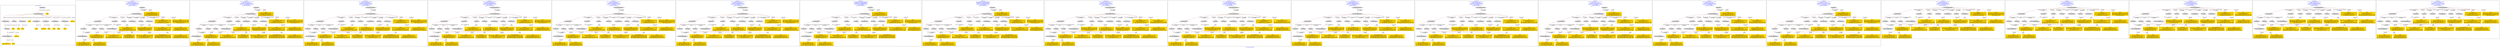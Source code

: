 digraph n0 {
fontcolor="blue"
remincross="true"
label="s10-s-18-artworks.json"
subgraph cluster_0 {
label="1-correct model"
n2[style="filled",color="white",fillcolor="lightgray",label="E12_Production1"];
n3[style="filled",color="white",fillcolor="lightgray",label="E21_Person1"];
n4[shape="plaintext",style="filled",fillcolor="gold",label="values"];
n5[style="filled",color="white",fillcolor="lightgray",label="E82_Actor_Appellation1"];
n6[shape="plaintext",style="filled",fillcolor="gold",label="auther_uri"];
n7[style="filled",color="white",fillcolor="lightgray",label="E22_Man-Made_Object1"];
n8[style="filled",color="white",fillcolor="lightgray",label="E35_Title1"];
n9[style="filled",color="white",fillcolor="lightgray",label="E8_Acquisition1"];
n10[shape="plaintext",style="filled",fillcolor="gold",label="values"];
n11[style="filled",color="white",fillcolor="lightgray",label="E54_Dimension1"];
n12[style="filled",color="white",fillcolor="lightgray",label="E57_Material1"];
n13[style="filled",color="white",fillcolor="lightgray",label="E78_Collection1"];
n14[style="filled",color="white",fillcolor="lightgray",label="E34_Inscription1"];
n15[shape="plaintext",style="filled",fillcolor="gold",label="object_uri"];
n16[shape="plaintext",style="filled",fillcolor="gold",label="values"];
n17[shape="plaintext",style="filled",fillcolor="gold",label="values"];
n18[style="filled",color="white",fillcolor="lightgray",label="E38_Image1"];
n19[shape="plaintext",style="filled",fillcolor="gold",label="values"];
n20[shape="plaintext",style="filled",fillcolor="gold",label="values"];
n21[shape="plaintext",style="filled",fillcolor="gold",label="material_uri"];
n22[shape="plaintext",style="filled",fillcolor="gold",label="values"];
n23[shape="plaintext",style="filled",fillcolor="gold",label="values"];
n24[shape="plaintext",style="filled",fillcolor="gold",label="values"];
n25[shape="plaintext",style="filled",fillcolor="gold",label="author_appellation_uri"];
n26[shape="plaintext",style="filled",fillcolor="gold",label="values"];
n27[shape="plaintext",style="filled",fillcolor="gold",label="values"];
}
subgraph cluster_1 {
label="candidate 0\nlink coherence:0.7777777777777778\nnode coherence:0.84\nconfidence:0.3946136030626505\nmapping score:0.4670934232431057\ncost:125.99908\n-precision:0.52-recall:0.56"
n29[style="filled",color="white",fillcolor="lightgray",label="E12_Production1"];
n30[style="filled",color="white",fillcolor="lightgray",label="E21_Person1"];
n31[style="filled",color="white",fillcolor="lightgray",label="E39_Actor1"];
n32[style="filled",color="white",fillcolor="lightgray",label="E55_Type1"];
n33[style="filled",color="white",fillcolor="lightgray",label="E82_Actor_Appellation1"];
n34[style="filled",color="white",fillcolor="lightgray",label="E21_Person2"];
n35[style="filled",color="white",fillcolor="lightgray",label="E82_Actor_Appellation2"];
n36[style="filled",color="white",fillcolor="lightgray",label="E22_Man-Made_Object1"];
n37[style="filled",color="white",fillcolor="lightgray",label="E35_Title1"];
n38[style="filled",color="white",fillcolor="lightgray",label="E54_Dimension1"];
n39[style="filled",color="white",fillcolor="lightgray",label="E55_Type2"];
n40[style="filled",color="white",fillcolor="lightgray",label="E8_Acquisition1"];
n41[style="filled",color="white",fillcolor="lightgray",label="E38_Image1"];
n42[shape="plaintext",style="filled",fillcolor="gold",label="author_appellation_uri\n[E82_Actor_Appellation,classLink,0.998]\n[E33_Linguistic_Object,P3_has_note,0.001]\n[E73_Information_Object,P3_has_note,0.001]\n[E22_Man-Made_Object,P3_has_note,0.001]"];
n43[shape="plaintext",style="filled",fillcolor="gold",label="material_uri\n[E55_Type,classLink,0.318]\n[E74_Group,classLink,0.24]\n[E55_Type,label,0.227]\n[E57_Material,classLink,0.215]"];
n44[shape="plaintext",style="filled",fillcolor="gold",label="values\n[E29_Design_or_Procedure,P3_has_note,0.508]\n[E55_Type,label,0.399]\n[E22_Man-Made_Object,P3_has_note,0.049]\n[E73_Information_Object,P3_has_note,0.044]"];
n45[shape="plaintext",style="filled",fillcolor="gold",label="object_uri\n[E22_Man-Made_Object,classLink,0.723]\n[E35_Title,label,0.115]\n[E22_Man-Made_Object,P3_has_note,0.082]\n[E30_Right,P3_has_note,0.081]"];
n46[shape="plaintext",style="filled",fillcolor="gold",label="values\n[E22_Man-Made_Object,P3_has_note,0.322]\n[E73_Information_Object,P3_has_note,0.272]\n[E55_Type,label,0.225]\n[E33_Linguistic_Object,P3_has_note,0.181]"];
n47[shape="plaintext",style="filled",fillcolor="gold",label="auther_uri\n[E39_Actor,classLink,0.373]\n[E82_Actor_Appellation,classLink,0.29]\n[E21_Person,classLink,0.218]\n[E30_Right,P3_has_note,0.119]"];
n48[shape="plaintext",style="filled",fillcolor="gold",label="values\n[E54_Dimension,P3_has_note,0.645]\n[E22_Man-Made_Object,classLink,0.124]\n[E8_Acquisition,P3_has_note,0.124]\n[E30_Right,P3_has_note,0.106]"];
n49[shape="plaintext",style="filled",fillcolor="gold",label="values\n[E39_Actor,P3_has_note,0.769]\n[E82_Actor_Appellation,label,0.205]\n[E8_Acquisition,P3_has_note,0.014]\n[E22_Man-Made_Object,P3_has_note,0.012]"];
n50[shape="plaintext",style="filled",fillcolor="gold",label="values\n[E38_Image,classLink,0.438]\n[E22_Man-Made_Object,classLink,0.371]\n[E21_Person,classLink,0.106]\n[E82_Actor_Appellation,classLink,0.085]"];
n51[shape="plaintext",style="filled",fillcolor="gold",label="values\n[E22_Man-Made_Object,P3_has_note,0.316]\n[E73_Information_Object,P3_has_note,0.28]\n[E33_Linguistic_Object,P3_has_note,0.224]\n[E35_Title,label,0.18]"];
n52[shape="plaintext",style="filled",fillcolor="gold",label="values\n[E38_Image,classLink,0.44]\n[E22_Man-Made_Object,classLink,0.365]\n[E21_Person,classLink,0.109]\n[E82_Actor_Appellation,classLink,0.087]"];
n53[shape="plaintext",style="filled",fillcolor="gold",label="values\n[E39_Actor,P3_has_note,0.596]\n[E35_Title,label,0.147]\n[E33_Linguistic_Object,P3_has_note,0.136]\n[E22_Man-Made_Object,P3_has_note,0.121]"];
n54[shape="plaintext",style="filled",fillcolor="gold",label="values\n[E39_Actor,P3_has_note,0.361]\n[E8_Acquisition,P3_has_note,0.286]\n[E30_Right,P3_has_note,0.266]\n[E22_Man-Made_Object,P3_has_note,0.087]"];
n55[shape="plaintext",style="filled",fillcolor="gold",label="values\n[E39_Actor,P3_has_note,0.574]\n[E78_Collection,label,0.263]\n[E8_Acquisition,P3_has_note,0.091]\n[E82_Actor_Appellation,label,0.072]"];
n56[shape="plaintext",style="filled",fillcolor="gold",label="values\n[E39_Actor,P3_has_note,0.359]\n[E35_Title,label,0.238]\n[E22_Man-Made_Object,P3_has_note,0.219]\n[E73_Information_Object,P3_has_note,0.184]"];
}
subgraph cluster_2 {
label="candidate 1\nlink coherence:0.7777777777777778\nnode coherence:0.84\nconfidence:0.3945958691484147\nmapping score:0.46708751193836046\ncost:125.99908\n-precision:0.48-recall:0.52"
n58[style="filled",color="white",fillcolor="lightgray",label="E12_Production1"];
n59[style="filled",color="white",fillcolor="lightgray",label="E21_Person1"];
n60[style="filled",color="white",fillcolor="lightgray",label="E39_Actor1"];
n61[style="filled",color="white",fillcolor="lightgray",label="E55_Type1"];
n62[style="filled",color="white",fillcolor="lightgray",label="E82_Actor_Appellation1"];
n63[style="filled",color="white",fillcolor="lightgray",label="E21_Person2"];
n64[style="filled",color="white",fillcolor="lightgray",label="E82_Actor_Appellation2"];
n65[style="filled",color="white",fillcolor="lightgray",label="E22_Man-Made_Object1"];
n66[style="filled",color="white",fillcolor="lightgray",label="E35_Title1"];
n67[style="filled",color="white",fillcolor="lightgray",label="E54_Dimension1"];
n68[style="filled",color="white",fillcolor="lightgray",label="E55_Type2"];
n69[style="filled",color="white",fillcolor="lightgray",label="E8_Acquisition1"];
n70[style="filled",color="white",fillcolor="lightgray",label="E38_Image1"];
n71[shape="plaintext",style="filled",fillcolor="gold",label="author_appellation_uri\n[E82_Actor_Appellation,classLink,0.998]\n[E33_Linguistic_Object,P3_has_note,0.001]\n[E73_Information_Object,P3_has_note,0.001]\n[E22_Man-Made_Object,P3_has_note,0.001]"];
n72[shape="plaintext",style="filled",fillcolor="gold",label="material_uri\n[E55_Type,classLink,0.318]\n[E74_Group,classLink,0.24]\n[E55_Type,label,0.227]\n[E57_Material,classLink,0.215]"];
n73[shape="plaintext",style="filled",fillcolor="gold",label="values\n[E29_Design_or_Procedure,P3_has_note,0.508]\n[E55_Type,label,0.399]\n[E22_Man-Made_Object,P3_has_note,0.049]\n[E73_Information_Object,P3_has_note,0.044]"];
n74[shape="plaintext",style="filled",fillcolor="gold",label="object_uri\n[E22_Man-Made_Object,classLink,0.723]\n[E35_Title,label,0.115]\n[E22_Man-Made_Object,P3_has_note,0.082]\n[E30_Right,P3_has_note,0.081]"];
n75[shape="plaintext",style="filled",fillcolor="gold",label="values\n[E22_Man-Made_Object,P3_has_note,0.322]\n[E73_Information_Object,P3_has_note,0.272]\n[E55_Type,label,0.225]\n[E33_Linguistic_Object,P3_has_note,0.181]"];
n76[shape="plaintext",style="filled",fillcolor="gold",label="auther_uri\n[E39_Actor,classLink,0.373]\n[E82_Actor_Appellation,classLink,0.29]\n[E21_Person,classLink,0.218]\n[E30_Right,P3_has_note,0.119]"];
n77[shape="plaintext",style="filled",fillcolor="gold",label="values\n[E54_Dimension,P3_has_note,0.645]\n[E22_Man-Made_Object,classLink,0.124]\n[E8_Acquisition,P3_has_note,0.124]\n[E30_Right,P3_has_note,0.106]"];
n78[shape="plaintext",style="filled",fillcolor="gold",label="values\n[E39_Actor,P3_has_note,0.769]\n[E82_Actor_Appellation,label,0.205]\n[E8_Acquisition,P3_has_note,0.014]\n[E22_Man-Made_Object,P3_has_note,0.012]"];
n79[shape="plaintext",style="filled",fillcolor="gold",label="values\n[E38_Image,classLink,0.44]\n[E22_Man-Made_Object,classLink,0.365]\n[E21_Person,classLink,0.109]\n[E82_Actor_Appellation,classLink,0.087]"];
n80[shape="plaintext",style="filled",fillcolor="gold",label="values\n[E22_Man-Made_Object,P3_has_note,0.316]\n[E73_Information_Object,P3_has_note,0.28]\n[E33_Linguistic_Object,P3_has_note,0.224]\n[E35_Title,label,0.18]"];
n81[shape="plaintext",style="filled",fillcolor="gold",label="values\n[E38_Image,classLink,0.438]\n[E22_Man-Made_Object,classLink,0.371]\n[E21_Person,classLink,0.106]\n[E82_Actor_Appellation,classLink,0.085]"];
n82[shape="plaintext",style="filled",fillcolor="gold",label="values\n[E39_Actor,P3_has_note,0.596]\n[E35_Title,label,0.147]\n[E33_Linguistic_Object,P3_has_note,0.136]\n[E22_Man-Made_Object,P3_has_note,0.121]"];
n83[shape="plaintext",style="filled",fillcolor="gold",label="values\n[E39_Actor,P3_has_note,0.361]\n[E8_Acquisition,P3_has_note,0.286]\n[E30_Right,P3_has_note,0.266]\n[E22_Man-Made_Object,P3_has_note,0.087]"];
n84[shape="plaintext",style="filled",fillcolor="gold",label="values\n[E39_Actor,P3_has_note,0.574]\n[E78_Collection,label,0.263]\n[E8_Acquisition,P3_has_note,0.091]\n[E82_Actor_Appellation,label,0.072]"];
n85[shape="plaintext",style="filled",fillcolor="gold",label="values\n[E39_Actor,P3_has_note,0.359]\n[E35_Title,label,0.238]\n[E22_Man-Made_Object,P3_has_note,0.219]\n[E73_Information_Object,P3_has_note,0.184]"];
}
subgraph cluster_3 {
label="candidate 10\nlink coherence:0.7142857142857143\nnode coherence:0.84\nconfidence:0.3946136030626505\nmapping score:0.4670934232431057\ncost:126.99915\n-precision:0.46-recall:0.52"
n87[style="filled",color="white",fillcolor="lightgray",label="E12_Production1"];
n88[style="filled",color="white",fillcolor="lightgray",label="E21_Person1"];
n89[style="filled",color="white",fillcolor="lightgray",label="E39_Actor1"];
n90[style="filled",color="white",fillcolor="lightgray",label="E55_Type1"];
n91[style="filled",color="white",fillcolor="lightgray",label="E82_Actor_Appellation1"];
n92[style="filled",color="white",fillcolor="lightgray",label="E21_Person2"];
n93[style="filled",color="white",fillcolor="lightgray",label="E82_Actor_Appellation2"];
n94[style="filled",color="white",fillcolor="lightgray",label="E22_Man-Made_Object1"];
n95[style="filled",color="white",fillcolor="lightgray",label="E35_Title1"];
n96[style="filled",color="white",fillcolor="lightgray",label="E38_Image1"];
n97[style="filled",color="white",fillcolor="lightgray",label="E54_Dimension1"];
n98[style="filled",color="white",fillcolor="lightgray",label="E55_Type2"];
n99[style="filled",color="white",fillcolor="lightgray",label="E8_Acquisition1"];
n100[style="filled",color="white",fillcolor="lightgray",label="E33_Linguistic_Object2"];
n101[shape="plaintext",style="filled",fillcolor="gold",label="author_appellation_uri\n[E82_Actor_Appellation,classLink,0.998]\n[E33_Linguistic_Object,P3_has_note,0.001]\n[E73_Information_Object,P3_has_note,0.001]\n[E22_Man-Made_Object,P3_has_note,0.001]"];
n102[shape="plaintext",style="filled",fillcolor="gold",label="material_uri\n[E55_Type,classLink,0.318]\n[E74_Group,classLink,0.24]\n[E55_Type,label,0.227]\n[E57_Material,classLink,0.215]"];
n103[shape="plaintext",style="filled",fillcolor="gold",label="values\n[E29_Design_or_Procedure,P3_has_note,0.508]\n[E55_Type,label,0.399]\n[E22_Man-Made_Object,P3_has_note,0.049]\n[E73_Information_Object,P3_has_note,0.044]"];
n104[shape="plaintext",style="filled",fillcolor="gold",label="object_uri\n[E22_Man-Made_Object,classLink,0.723]\n[E35_Title,label,0.115]\n[E22_Man-Made_Object,P3_has_note,0.082]\n[E30_Right,P3_has_note,0.081]"];
n105[shape="plaintext",style="filled",fillcolor="gold",label="values\n[E22_Man-Made_Object,P3_has_note,0.322]\n[E73_Information_Object,P3_has_note,0.272]\n[E55_Type,label,0.225]\n[E33_Linguistic_Object,P3_has_note,0.181]"];
n106[shape="plaintext",style="filled",fillcolor="gold",label="auther_uri\n[E39_Actor,classLink,0.373]\n[E82_Actor_Appellation,classLink,0.29]\n[E21_Person,classLink,0.218]\n[E30_Right,P3_has_note,0.119]"];
n107[shape="plaintext",style="filled",fillcolor="gold",label="values\n[E54_Dimension,P3_has_note,0.645]\n[E22_Man-Made_Object,classLink,0.124]\n[E8_Acquisition,P3_has_note,0.124]\n[E30_Right,P3_has_note,0.106]"];
n108[shape="plaintext",style="filled",fillcolor="gold",label="values\n[E39_Actor,P3_has_note,0.769]\n[E82_Actor_Appellation,label,0.205]\n[E8_Acquisition,P3_has_note,0.014]\n[E22_Man-Made_Object,P3_has_note,0.012]"];
n109[shape="plaintext",style="filled",fillcolor="gold",label="values\n[E38_Image,classLink,0.438]\n[E22_Man-Made_Object,classLink,0.371]\n[E21_Person,classLink,0.106]\n[E82_Actor_Appellation,classLink,0.085]"];
n110[shape="plaintext",style="filled",fillcolor="gold",label="values\n[E22_Man-Made_Object,P3_has_note,0.316]\n[E73_Information_Object,P3_has_note,0.28]\n[E33_Linguistic_Object,P3_has_note,0.224]\n[E35_Title,label,0.18]"];
n111[shape="plaintext",style="filled",fillcolor="gold",label="values\n[E38_Image,classLink,0.44]\n[E22_Man-Made_Object,classLink,0.365]\n[E21_Person,classLink,0.109]\n[E82_Actor_Appellation,classLink,0.087]"];
n112[shape="plaintext",style="filled",fillcolor="gold",label="values\n[E39_Actor,P3_has_note,0.596]\n[E35_Title,label,0.147]\n[E33_Linguistic_Object,P3_has_note,0.136]\n[E22_Man-Made_Object,P3_has_note,0.121]"];
n113[shape="plaintext",style="filled",fillcolor="gold",label="values\n[E39_Actor,P3_has_note,0.361]\n[E8_Acquisition,P3_has_note,0.286]\n[E30_Right,P3_has_note,0.266]\n[E22_Man-Made_Object,P3_has_note,0.087]"];
n114[shape="plaintext",style="filled",fillcolor="gold",label="values\n[E39_Actor,P3_has_note,0.574]\n[E78_Collection,label,0.263]\n[E8_Acquisition,P3_has_note,0.091]\n[E82_Actor_Appellation,label,0.072]"];
n115[shape="plaintext",style="filled",fillcolor="gold",label="values\n[E39_Actor,P3_has_note,0.359]\n[E35_Title,label,0.238]\n[E22_Man-Made_Object,P3_has_note,0.219]\n[E73_Information_Object,P3_has_note,0.184]"];
}
subgraph cluster_4 {
label="candidate 11\nlink coherence:0.7142857142857143\nnode coherence:0.84\nconfidence:0.3946136030626505\nmapping score:0.4670934232431057\ncost:126.99916\n-precision:0.46-recall:0.52"
n117[style="filled",color="white",fillcolor="lightgray",label="E12_Production1"];
n118[style="filled",color="white",fillcolor="lightgray",label="E21_Person1"];
n119[style="filled",color="white",fillcolor="lightgray",label="E39_Actor1"];
n120[style="filled",color="white",fillcolor="lightgray",label="E55_Type1"];
n121[style="filled",color="white",fillcolor="lightgray",label="E82_Actor_Appellation1"];
n122[style="filled",color="white",fillcolor="lightgray",label="E21_Person2"];
n123[style="filled",color="white",fillcolor="lightgray",label="E82_Actor_Appellation2"];
n124[style="filled",color="white",fillcolor="lightgray",label="E22_Man-Made_Object1"];
n125[style="filled",color="white",fillcolor="lightgray",label="E35_Title1"];
n126[style="filled",color="white",fillcolor="lightgray",label="E38_Image1"];
n127[style="filled",color="white",fillcolor="lightgray",label="E54_Dimension1"];
n128[style="filled",color="white",fillcolor="lightgray",label="E55_Type2"];
n129[style="filled",color="white",fillcolor="lightgray",label="E8_Acquisition1"];
n130[style="filled",color="white",fillcolor="lightgray",label="E33_Linguistic_Object1"];
n131[shape="plaintext",style="filled",fillcolor="gold",label="author_appellation_uri\n[E82_Actor_Appellation,classLink,0.998]\n[E33_Linguistic_Object,P3_has_note,0.001]\n[E73_Information_Object,P3_has_note,0.001]\n[E22_Man-Made_Object,P3_has_note,0.001]"];
n132[shape="plaintext",style="filled",fillcolor="gold",label="material_uri\n[E55_Type,classLink,0.318]\n[E74_Group,classLink,0.24]\n[E55_Type,label,0.227]\n[E57_Material,classLink,0.215]"];
n133[shape="plaintext",style="filled",fillcolor="gold",label="values\n[E29_Design_or_Procedure,P3_has_note,0.508]\n[E55_Type,label,0.399]\n[E22_Man-Made_Object,P3_has_note,0.049]\n[E73_Information_Object,P3_has_note,0.044]"];
n134[shape="plaintext",style="filled",fillcolor="gold",label="object_uri\n[E22_Man-Made_Object,classLink,0.723]\n[E35_Title,label,0.115]\n[E22_Man-Made_Object,P3_has_note,0.082]\n[E30_Right,P3_has_note,0.081]"];
n135[shape="plaintext",style="filled",fillcolor="gold",label="values\n[E22_Man-Made_Object,P3_has_note,0.322]\n[E73_Information_Object,P3_has_note,0.272]\n[E55_Type,label,0.225]\n[E33_Linguistic_Object,P3_has_note,0.181]"];
n136[shape="plaintext",style="filled",fillcolor="gold",label="auther_uri\n[E39_Actor,classLink,0.373]\n[E82_Actor_Appellation,classLink,0.29]\n[E21_Person,classLink,0.218]\n[E30_Right,P3_has_note,0.119]"];
n137[shape="plaintext",style="filled",fillcolor="gold",label="values\n[E54_Dimension,P3_has_note,0.645]\n[E22_Man-Made_Object,classLink,0.124]\n[E8_Acquisition,P3_has_note,0.124]\n[E30_Right,P3_has_note,0.106]"];
n138[shape="plaintext",style="filled",fillcolor="gold",label="values\n[E39_Actor,P3_has_note,0.769]\n[E82_Actor_Appellation,label,0.205]\n[E8_Acquisition,P3_has_note,0.014]\n[E22_Man-Made_Object,P3_has_note,0.012]"];
n139[shape="plaintext",style="filled",fillcolor="gold",label="values\n[E38_Image,classLink,0.438]\n[E22_Man-Made_Object,classLink,0.371]\n[E21_Person,classLink,0.106]\n[E82_Actor_Appellation,classLink,0.085]"];
n140[shape="plaintext",style="filled",fillcolor="gold",label="values\n[E22_Man-Made_Object,P3_has_note,0.316]\n[E73_Information_Object,P3_has_note,0.28]\n[E33_Linguistic_Object,P3_has_note,0.224]\n[E35_Title,label,0.18]"];
n141[shape="plaintext",style="filled",fillcolor="gold",label="values\n[E38_Image,classLink,0.44]\n[E22_Man-Made_Object,classLink,0.365]\n[E21_Person,classLink,0.109]\n[E82_Actor_Appellation,classLink,0.087]"];
n142[shape="plaintext",style="filled",fillcolor="gold",label="values\n[E39_Actor,P3_has_note,0.596]\n[E35_Title,label,0.147]\n[E33_Linguistic_Object,P3_has_note,0.136]\n[E22_Man-Made_Object,P3_has_note,0.121]"];
n143[shape="plaintext",style="filled",fillcolor="gold",label="values\n[E39_Actor,P3_has_note,0.361]\n[E8_Acquisition,P3_has_note,0.286]\n[E30_Right,P3_has_note,0.266]\n[E22_Man-Made_Object,P3_has_note,0.087]"];
n144[shape="plaintext",style="filled",fillcolor="gold",label="values\n[E39_Actor,P3_has_note,0.574]\n[E78_Collection,label,0.263]\n[E8_Acquisition,P3_has_note,0.091]\n[E82_Actor_Appellation,label,0.072]"];
n145[shape="plaintext",style="filled",fillcolor="gold",label="values\n[E39_Actor,P3_has_note,0.359]\n[E35_Title,label,0.238]\n[E22_Man-Made_Object,P3_has_note,0.219]\n[E73_Information_Object,P3_has_note,0.184]"];
}
subgraph cluster_5 {
label="candidate 12\nlink coherence:0.7142857142857143\nnode coherence:0.84\nconfidence:0.3945958691484147\nmapping score:0.46708751193836046\ncost:126.99915\n-precision:0.43-recall:0.48"
n147[style="filled",color="white",fillcolor="lightgray",label="E12_Production1"];
n148[style="filled",color="white",fillcolor="lightgray",label="E21_Person1"];
n149[style="filled",color="white",fillcolor="lightgray",label="E39_Actor1"];
n150[style="filled",color="white",fillcolor="lightgray",label="E55_Type1"];
n151[style="filled",color="white",fillcolor="lightgray",label="E82_Actor_Appellation1"];
n152[style="filled",color="white",fillcolor="lightgray",label="E21_Person2"];
n153[style="filled",color="white",fillcolor="lightgray",label="E82_Actor_Appellation2"];
n154[style="filled",color="white",fillcolor="lightgray",label="E22_Man-Made_Object1"];
n155[style="filled",color="white",fillcolor="lightgray",label="E35_Title1"];
n156[style="filled",color="white",fillcolor="lightgray",label="E38_Image1"];
n157[style="filled",color="white",fillcolor="lightgray",label="E54_Dimension1"];
n158[style="filled",color="white",fillcolor="lightgray",label="E55_Type2"];
n159[style="filled",color="white",fillcolor="lightgray",label="E8_Acquisition1"];
n160[style="filled",color="white",fillcolor="lightgray",label="E33_Linguistic_Object2"];
n161[shape="plaintext",style="filled",fillcolor="gold",label="author_appellation_uri\n[E82_Actor_Appellation,classLink,0.998]\n[E33_Linguistic_Object,P3_has_note,0.001]\n[E73_Information_Object,P3_has_note,0.001]\n[E22_Man-Made_Object,P3_has_note,0.001]"];
n162[shape="plaintext",style="filled",fillcolor="gold",label="material_uri\n[E55_Type,classLink,0.318]\n[E74_Group,classLink,0.24]\n[E55_Type,label,0.227]\n[E57_Material,classLink,0.215]"];
n163[shape="plaintext",style="filled",fillcolor="gold",label="values\n[E29_Design_or_Procedure,P3_has_note,0.508]\n[E55_Type,label,0.399]\n[E22_Man-Made_Object,P3_has_note,0.049]\n[E73_Information_Object,P3_has_note,0.044]"];
n164[shape="plaintext",style="filled",fillcolor="gold",label="object_uri\n[E22_Man-Made_Object,classLink,0.723]\n[E35_Title,label,0.115]\n[E22_Man-Made_Object,P3_has_note,0.082]\n[E30_Right,P3_has_note,0.081]"];
n165[shape="plaintext",style="filled",fillcolor="gold",label="values\n[E22_Man-Made_Object,P3_has_note,0.322]\n[E73_Information_Object,P3_has_note,0.272]\n[E55_Type,label,0.225]\n[E33_Linguistic_Object,P3_has_note,0.181]"];
n166[shape="plaintext",style="filled",fillcolor="gold",label="auther_uri\n[E39_Actor,classLink,0.373]\n[E82_Actor_Appellation,classLink,0.29]\n[E21_Person,classLink,0.218]\n[E30_Right,P3_has_note,0.119]"];
n167[shape="plaintext",style="filled",fillcolor="gold",label="values\n[E54_Dimension,P3_has_note,0.645]\n[E22_Man-Made_Object,classLink,0.124]\n[E8_Acquisition,P3_has_note,0.124]\n[E30_Right,P3_has_note,0.106]"];
n168[shape="plaintext",style="filled",fillcolor="gold",label="values\n[E39_Actor,P3_has_note,0.769]\n[E82_Actor_Appellation,label,0.205]\n[E8_Acquisition,P3_has_note,0.014]\n[E22_Man-Made_Object,P3_has_note,0.012]"];
n169[shape="plaintext",style="filled",fillcolor="gold",label="values\n[E38_Image,classLink,0.44]\n[E22_Man-Made_Object,classLink,0.365]\n[E21_Person,classLink,0.109]\n[E82_Actor_Appellation,classLink,0.087]"];
n170[shape="plaintext",style="filled",fillcolor="gold",label="values\n[E22_Man-Made_Object,P3_has_note,0.316]\n[E73_Information_Object,P3_has_note,0.28]\n[E33_Linguistic_Object,P3_has_note,0.224]\n[E35_Title,label,0.18]"];
n171[shape="plaintext",style="filled",fillcolor="gold",label="values\n[E38_Image,classLink,0.438]\n[E22_Man-Made_Object,classLink,0.371]\n[E21_Person,classLink,0.106]\n[E82_Actor_Appellation,classLink,0.085]"];
n172[shape="plaintext",style="filled",fillcolor="gold",label="values\n[E39_Actor,P3_has_note,0.596]\n[E35_Title,label,0.147]\n[E33_Linguistic_Object,P3_has_note,0.136]\n[E22_Man-Made_Object,P3_has_note,0.121]"];
n173[shape="plaintext",style="filled",fillcolor="gold",label="values\n[E39_Actor,P3_has_note,0.361]\n[E8_Acquisition,P3_has_note,0.286]\n[E30_Right,P3_has_note,0.266]\n[E22_Man-Made_Object,P3_has_note,0.087]"];
n174[shape="plaintext",style="filled",fillcolor="gold",label="values\n[E39_Actor,P3_has_note,0.574]\n[E78_Collection,label,0.263]\n[E8_Acquisition,P3_has_note,0.091]\n[E82_Actor_Appellation,label,0.072]"];
n175[shape="plaintext",style="filled",fillcolor="gold",label="values\n[E39_Actor,P3_has_note,0.359]\n[E35_Title,label,0.238]\n[E22_Man-Made_Object,P3_has_note,0.219]\n[E73_Information_Object,P3_has_note,0.184]"];
}
subgraph cluster_6 {
label="candidate 13\nlink coherence:0.7142857142857143\nnode coherence:0.84\nconfidence:0.3945958691484147\nmapping score:0.46708751193836046\ncost:126.99916\n-precision:0.43-recall:0.48"
n177[style="filled",color="white",fillcolor="lightgray",label="E12_Production1"];
n178[style="filled",color="white",fillcolor="lightgray",label="E21_Person1"];
n179[style="filled",color="white",fillcolor="lightgray",label="E39_Actor1"];
n180[style="filled",color="white",fillcolor="lightgray",label="E55_Type1"];
n181[style="filled",color="white",fillcolor="lightgray",label="E82_Actor_Appellation1"];
n182[style="filled",color="white",fillcolor="lightgray",label="E21_Person2"];
n183[style="filled",color="white",fillcolor="lightgray",label="E82_Actor_Appellation2"];
n184[style="filled",color="white",fillcolor="lightgray",label="E22_Man-Made_Object1"];
n185[style="filled",color="white",fillcolor="lightgray",label="E35_Title1"];
n186[style="filled",color="white",fillcolor="lightgray",label="E38_Image1"];
n187[style="filled",color="white",fillcolor="lightgray",label="E54_Dimension1"];
n188[style="filled",color="white",fillcolor="lightgray",label="E55_Type2"];
n189[style="filled",color="white",fillcolor="lightgray",label="E8_Acquisition1"];
n190[style="filled",color="white",fillcolor="lightgray",label="E33_Linguistic_Object1"];
n191[shape="plaintext",style="filled",fillcolor="gold",label="author_appellation_uri\n[E82_Actor_Appellation,classLink,0.998]\n[E33_Linguistic_Object,P3_has_note,0.001]\n[E73_Information_Object,P3_has_note,0.001]\n[E22_Man-Made_Object,P3_has_note,0.001]"];
n192[shape="plaintext",style="filled",fillcolor="gold",label="material_uri\n[E55_Type,classLink,0.318]\n[E74_Group,classLink,0.24]\n[E55_Type,label,0.227]\n[E57_Material,classLink,0.215]"];
n193[shape="plaintext",style="filled",fillcolor="gold",label="values\n[E29_Design_or_Procedure,P3_has_note,0.508]\n[E55_Type,label,0.399]\n[E22_Man-Made_Object,P3_has_note,0.049]\n[E73_Information_Object,P3_has_note,0.044]"];
n194[shape="plaintext",style="filled",fillcolor="gold",label="object_uri\n[E22_Man-Made_Object,classLink,0.723]\n[E35_Title,label,0.115]\n[E22_Man-Made_Object,P3_has_note,0.082]\n[E30_Right,P3_has_note,0.081]"];
n195[shape="plaintext",style="filled",fillcolor="gold",label="values\n[E22_Man-Made_Object,P3_has_note,0.322]\n[E73_Information_Object,P3_has_note,0.272]\n[E55_Type,label,0.225]\n[E33_Linguistic_Object,P3_has_note,0.181]"];
n196[shape="plaintext",style="filled",fillcolor="gold",label="auther_uri\n[E39_Actor,classLink,0.373]\n[E82_Actor_Appellation,classLink,0.29]\n[E21_Person,classLink,0.218]\n[E30_Right,P3_has_note,0.119]"];
n197[shape="plaintext",style="filled",fillcolor="gold",label="values\n[E54_Dimension,P3_has_note,0.645]\n[E22_Man-Made_Object,classLink,0.124]\n[E8_Acquisition,P3_has_note,0.124]\n[E30_Right,P3_has_note,0.106]"];
n198[shape="plaintext",style="filled",fillcolor="gold",label="values\n[E39_Actor,P3_has_note,0.769]\n[E82_Actor_Appellation,label,0.205]\n[E8_Acquisition,P3_has_note,0.014]\n[E22_Man-Made_Object,P3_has_note,0.012]"];
n199[shape="plaintext",style="filled",fillcolor="gold",label="values\n[E38_Image,classLink,0.44]\n[E22_Man-Made_Object,classLink,0.365]\n[E21_Person,classLink,0.109]\n[E82_Actor_Appellation,classLink,0.087]"];
n200[shape="plaintext",style="filled",fillcolor="gold",label="values\n[E22_Man-Made_Object,P3_has_note,0.316]\n[E73_Information_Object,P3_has_note,0.28]\n[E33_Linguistic_Object,P3_has_note,0.224]\n[E35_Title,label,0.18]"];
n201[shape="plaintext",style="filled",fillcolor="gold",label="values\n[E38_Image,classLink,0.438]\n[E22_Man-Made_Object,classLink,0.371]\n[E21_Person,classLink,0.106]\n[E82_Actor_Appellation,classLink,0.085]"];
n202[shape="plaintext",style="filled",fillcolor="gold",label="values\n[E39_Actor,P3_has_note,0.596]\n[E35_Title,label,0.147]\n[E33_Linguistic_Object,P3_has_note,0.136]\n[E22_Man-Made_Object,P3_has_note,0.121]"];
n203[shape="plaintext",style="filled",fillcolor="gold",label="values\n[E39_Actor,P3_has_note,0.361]\n[E8_Acquisition,P3_has_note,0.286]\n[E30_Right,P3_has_note,0.266]\n[E22_Man-Made_Object,P3_has_note,0.087]"];
n204[shape="plaintext",style="filled",fillcolor="gold",label="values\n[E39_Actor,P3_has_note,0.574]\n[E78_Collection,label,0.263]\n[E8_Acquisition,P3_has_note,0.091]\n[E82_Actor_Appellation,label,0.072]"];
n205[shape="plaintext",style="filled",fillcolor="gold",label="values\n[E39_Actor,P3_has_note,0.359]\n[E35_Title,label,0.238]\n[E22_Man-Made_Object,P3_has_note,0.219]\n[E73_Information_Object,P3_has_note,0.184]"];
}
subgraph cluster_7 {
label="candidate 14\nlink coherence:0.7142857142857143\nnode coherence:0.8076923076923077\nconfidence:0.3944838969236704\nmapping score:0.4451698459831038\ncost:126.99908\n-precision:0.43-recall:0.48"
n207[style="filled",color="white",fillcolor="lightgray",label="E12_Production1"];
n208[style="filled",color="white",fillcolor="lightgray",label="E21_Person1"];
n209[style="filled",color="white",fillcolor="lightgray",label="E39_Actor1"];
n210[style="filled",color="white",fillcolor="lightgray",label="E55_Type1"];
n211[style="filled",color="white",fillcolor="lightgray",label="E82_Actor_Appellation1"];
n212[style="filled",color="white",fillcolor="lightgray",label="E21_Person2"];
n213[style="filled",color="white",fillcolor="lightgray",label="E82_Actor_Appellation2"];
n214[style="filled",color="white",fillcolor="lightgray",label="E22_Man-Made_Object1"];
n215[style="filled",color="white",fillcolor="lightgray",label="E30_Right1"];
n216[style="filled",color="white",fillcolor="lightgray",label="E35_Title1"];
n217[style="filled",color="white",fillcolor="lightgray",label="E54_Dimension1"];
n218[style="filled",color="white",fillcolor="lightgray",label="E55_Type2"];
n219[style="filled",color="white",fillcolor="lightgray",label="E8_Acquisition1"];
n220[style="filled",color="white",fillcolor="lightgray",label="E38_Image1"];
n221[shape="plaintext",style="filled",fillcolor="gold",label="author_appellation_uri\n[E82_Actor_Appellation,classLink,0.998]\n[E33_Linguistic_Object,P3_has_note,0.001]\n[E73_Information_Object,P3_has_note,0.001]\n[E22_Man-Made_Object,P3_has_note,0.001]"];
n222[shape="plaintext",style="filled",fillcolor="gold",label="material_uri\n[E55_Type,classLink,0.318]\n[E74_Group,classLink,0.24]\n[E55_Type,label,0.227]\n[E57_Material,classLink,0.215]"];
n223[shape="plaintext",style="filled",fillcolor="gold",label="values\n[E29_Design_or_Procedure,P3_has_note,0.508]\n[E55_Type,label,0.399]\n[E22_Man-Made_Object,P3_has_note,0.049]\n[E73_Information_Object,P3_has_note,0.044]"];
n224[shape="plaintext",style="filled",fillcolor="gold",label="object_uri\n[E22_Man-Made_Object,classLink,0.723]\n[E35_Title,label,0.115]\n[E22_Man-Made_Object,P3_has_note,0.082]\n[E30_Right,P3_has_note,0.081]"];
n225[shape="plaintext",style="filled",fillcolor="gold",label="values\n[E22_Man-Made_Object,P3_has_note,0.322]\n[E73_Information_Object,P3_has_note,0.272]\n[E55_Type,label,0.225]\n[E33_Linguistic_Object,P3_has_note,0.181]"];
n226[shape="plaintext",style="filled",fillcolor="gold",label="auther_uri\n[E39_Actor,classLink,0.373]\n[E82_Actor_Appellation,classLink,0.29]\n[E21_Person,classLink,0.218]\n[E30_Right,P3_has_note,0.119]"];
n227[shape="plaintext",style="filled",fillcolor="gold",label="values\n[E54_Dimension,P3_has_note,0.645]\n[E22_Man-Made_Object,classLink,0.124]\n[E8_Acquisition,P3_has_note,0.124]\n[E30_Right,P3_has_note,0.106]"];
n228[shape="plaintext",style="filled",fillcolor="gold",label="values\n[E38_Image,classLink,0.438]\n[E22_Man-Made_Object,classLink,0.371]\n[E21_Person,classLink,0.106]\n[E82_Actor_Appellation,classLink,0.085]"];
n229[shape="plaintext",style="filled",fillcolor="gold",label="values\n[E22_Man-Made_Object,P3_has_note,0.316]\n[E73_Information_Object,P3_has_note,0.28]\n[E33_Linguistic_Object,P3_has_note,0.224]\n[E35_Title,label,0.18]"];
n230[shape="plaintext",style="filled",fillcolor="gold",label="values\n[E38_Image,classLink,0.44]\n[E22_Man-Made_Object,classLink,0.365]\n[E21_Person,classLink,0.109]\n[E82_Actor_Appellation,classLink,0.087]"];
n231[shape="plaintext",style="filled",fillcolor="gold",label="values\n[E39_Actor,P3_has_note,0.596]\n[E35_Title,label,0.147]\n[E33_Linguistic_Object,P3_has_note,0.136]\n[E22_Man-Made_Object,P3_has_note,0.121]"];
n232[shape="plaintext",style="filled",fillcolor="gold",label="values\n[E39_Actor,P3_has_note,0.361]\n[E8_Acquisition,P3_has_note,0.286]\n[E30_Right,P3_has_note,0.266]\n[E22_Man-Made_Object,P3_has_note,0.087]"];
n233[shape="plaintext",style="filled",fillcolor="gold",label="values\n[E39_Actor,P3_has_note,0.574]\n[E78_Collection,label,0.263]\n[E8_Acquisition,P3_has_note,0.091]\n[E82_Actor_Appellation,label,0.072]"];
n234[shape="plaintext",style="filled",fillcolor="gold",label="values\n[E39_Actor,P3_has_note,0.769]\n[E82_Actor_Appellation,label,0.205]\n[E8_Acquisition,P3_has_note,0.014]\n[E22_Man-Made_Object,P3_has_note,0.012]"];
n235[shape="plaintext",style="filled",fillcolor="gold",label="values\n[E39_Actor,P3_has_note,0.359]\n[E35_Title,label,0.238]\n[E22_Man-Made_Object,P3_has_note,0.219]\n[E73_Information_Object,P3_has_note,0.184]"];
}
subgraph cluster_8 {
label="candidate 15\nlink coherence:0.7142857142857143\nnode coherence:0.8076923076923077\nconfidence:0.39446616300943466\nmapping score:0.4451639346783585\ncost:126.99908\n-precision:0.39-recall:0.44"
n237[style="filled",color="white",fillcolor="lightgray",label="E12_Production1"];
n238[style="filled",color="white",fillcolor="lightgray",label="E21_Person1"];
n239[style="filled",color="white",fillcolor="lightgray",label="E39_Actor1"];
n240[style="filled",color="white",fillcolor="lightgray",label="E55_Type1"];
n241[style="filled",color="white",fillcolor="lightgray",label="E82_Actor_Appellation1"];
n242[style="filled",color="white",fillcolor="lightgray",label="E21_Person2"];
n243[style="filled",color="white",fillcolor="lightgray",label="E82_Actor_Appellation2"];
n244[style="filled",color="white",fillcolor="lightgray",label="E22_Man-Made_Object1"];
n245[style="filled",color="white",fillcolor="lightgray",label="E30_Right1"];
n246[style="filled",color="white",fillcolor="lightgray",label="E35_Title1"];
n247[style="filled",color="white",fillcolor="lightgray",label="E54_Dimension1"];
n248[style="filled",color="white",fillcolor="lightgray",label="E55_Type2"];
n249[style="filled",color="white",fillcolor="lightgray",label="E8_Acquisition1"];
n250[style="filled",color="white",fillcolor="lightgray",label="E38_Image1"];
n251[shape="plaintext",style="filled",fillcolor="gold",label="author_appellation_uri\n[E82_Actor_Appellation,classLink,0.998]\n[E33_Linguistic_Object,P3_has_note,0.001]\n[E73_Information_Object,P3_has_note,0.001]\n[E22_Man-Made_Object,P3_has_note,0.001]"];
n252[shape="plaintext",style="filled",fillcolor="gold",label="material_uri\n[E55_Type,classLink,0.318]\n[E74_Group,classLink,0.24]\n[E55_Type,label,0.227]\n[E57_Material,classLink,0.215]"];
n253[shape="plaintext",style="filled",fillcolor="gold",label="values\n[E29_Design_or_Procedure,P3_has_note,0.508]\n[E55_Type,label,0.399]\n[E22_Man-Made_Object,P3_has_note,0.049]\n[E73_Information_Object,P3_has_note,0.044]"];
n254[shape="plaintext",style="filled",fillcolor="gold",label="object_uri\n[E22_Man-Made_Object,classLink,0.723]\n[E35_Title,label,0.115]\n[E22_Man-Made_Object,P3_has_note,0.082]\n[E30_Right,P3_has_note,0.081]"];
n255[shape="plaintext",style="filled",fillcolor="gold",label="values\n[E22_Man-Made_Object,P3_has_note,0.322]\n[E73_Information_Object,P3_has_note,0.272]\n[E55_Type,label,0.225]\n[E33_Linguistic_Object,P3_has_note,0.181]"];
n256[shape="plaintext",style="filled",fillcolor="gold",label="auther_uri\n[E39_Actor,classLink,0.373]\n[E82_Actor_Appellation,classLink,0.29]\n[E21_Person,classLink,0.218]\n[E30_Right,P3_has_note,0.119]"];
n257[shape="plaintext",style="filled",fillcolor="gold",label="values\n[E54_Dimension,P3_has_note,0.645]\n[E22_Man-Made_Object,classLink,0.124]\n[E8_Acquisition,P3_has_note,0.124]\n[E30_Right,P3_has_note,0.106]"];
n258[shape="plaintext",style="filled",fillcolor="gold",label="values\n[E38_Image,classLink,0.44]\n[E22_Man-Made_Object,classLink,0.365]\n[E21_Person,classLink,0.109]\n[E82_Actor_Appellation,classLink,0.087]"];
n259[shape="plaintext",style="filled",fillcolor="gold",label="values\n[E22_Man-Made_Object,P3_has_note,0.316]\n[E73_Information_Object,P3_has_note,0.28]\n[E33_Linguistic_Object,P3_has_note,0.224]\n[E35_Title,label,0.18]"];
n260[shape="plaintext",style="filled",fillcolor="gold",label="values\n[E38_Image,classLink,0.438]\n[E22_Man-Made_Object,classLink,0.371]\n[E21_Person,classLink,0.106]\n[E82_Actor_Appellation,classLink,0.085]"];
n261[shape="plaintext",style="filled",fillcolor="gold",label="values\n[E39_Actor,P3_has_note,0.596]\n[E35_Title,label,0.147]\n[E33_Linguistic_Object,P3_has_note,0.136]\n[E22_Man-Made_Object,P3_has_note,0.121]"];
n262[shape="plaintext",style="filled",fillcolor="gold",label="values\n[E39_Actor,P3_has_note,0.361]\n[E8_Acquisition,P3_has_note,0.286]\n[E30_Right,P3_has_note,0.266]\n[E22_Man-Made_Object,P3_has_note,0.087]"];
n263[shape="plaintext",style="filled",fillcolor="gold",label="values\n[E39_Actor,P3_has_note,0.574]\n[E78_Collection,label,0.263]\n[E8_Acquisition,P3_has_note,0.091]\n[E82_Actor_Appellation,label,0.072]"];
n264[shape="plaintext",style="filled",fillcolor="gold",label="values\n[E39_Actor,P3_has_note,0.769]\n[E82_Actor_Appellation,label,0.205]\n[E8_Acquisition,P3_has_note,0.014]\n[E22_Man-Made_Object,P3_has_note,0.012]"];
n265[shape="plaintext",style="filled",fillcolor="gold",label="values\n[E39_Actor,P3_has_note,0.359]\n[E35_Title,label,0.238]\n[E22_Man-Made_Object,P3_has_note,0.219]\n[E73_Information_Object,P3_has_note,0.184]"];
}
subgraph cluster_9 {
label="candidate 16\nlink coherence:0.7142857142857143\nnode coherence:0.84\nconfidence:0.3842742651198979\nmapping score:0.46364697726218823\ncost:126.99915\n-precision:0.39-recall:0.44"
n267[style="filled",color="white",fillcolor="lightgray",label="E12_Production1"];
n268[style="filled",color="white",fillcolor="lightgray",label="E21_Person1"];
n269[style="filled",color="white",fillcolor="lightgray",label="E39_Actor1"];
n270[style="filled",color="white",fillcolor="lightgray",label="E55_Type1"];
n271[style="filled",color="white",fillcolor="lightgray",label="E82_Actor_Appellation1"];
n272[style="filled",color="white",fillcolor="lightgray",label="E21_Person2"];
n273[style="filled",color="white",fillcolor="lightgray",label="E82_Actor_Appellation2"];
n274[style="filled",color="white",fillcolor="lightgray",label="E22_Man-Made_Object1"];
n275[style="filled",color="white",fillcolor="lightgray",label="E35_Title1"];
n276[style="filled",color="white",fillcolor="lightgray",label="E38_Image1"];
n277[style="filled",color="white",fillcolor="lightgray",label="E54_Dimension1"];
n278[style="filled",color="white",fillcolor="lightgray",label="E55_Type2"];
n279[style="filled",color="white",fillcolor="lightgray",label="E8_Acquisition1"];
n280[style="filled",color="white",fillcolor="lightgray",label="E33_Linguistic_Object2"];
n281[shape="plaintext",style="filled",fillcolor="gold",label="author_appellation_uri\n[E82_Actor_Appellation,classLink,0.998]\n[E33_Linguistic_Object,P3_has_note,0.001]\n[E73_Information_Object,P3_has_note,0.001]\n[E22_Man-Made_Object,P3_has_note,0.001]"];
n282[shape="plaintext",style="filled",fillcolor="gold",label="material_uri\n[E55_Type,classLink,0.318]\n[E74_Group,classLink,0.24]\n[E55_Type,label,0.227]\n[E57_Material,classLink,0.215]"];
n283[shape="plaintext",style="filled",fillcolor="gold",label="values\n[E29_Design_or_Procedure,P3_has_note,0.508]\n[E55_Type,label,0.399]\n[E22_Man-Made_Object,P3_has_note,0.049]\n[E73_Information_Object,P3_has_note,0.044]"];
n284[shape="plaintext",style="filled",fillcolor="gold",label="object_uri\n[E22_Man-Made_Object,classLink,0.723]\n[E35_Title,label,0.115]\n[E22_Man-Made_Object,P3_has_note,0.082]\n[E30_Right,P3_has_note,0.081]"];
n285[shape="plaintext",style="filled",fillcolor="gold",label="values\n[E22_Man-Made_Object,P3_has_note,0.322]\n[E73_Information_Object,P3_has_note,0.272]\n[E55_Type,label,0.225]\n[E33_Linguistic_Object,P3_has_note,0.181]"];
n286[shape="plaintext",style="filled",fillcolor="gold",label="auther_uri\n[E39_Actor,classLink,0.373]\n[E82_Actor_Appellation,classLink,0.29]\n[E21_Person,classLink,0.218]\n[E30_Right,P3_has_note,0.119]"];
n287[shape="plaintext",style="filled",fillcolor="gold",label="values\n[E54_Dimension,P3_has_note,0.645]\n[E22_Man-Made_Object,classLink,0.124]\n[E8_Acquisition,P3_has_note,0.124]\n[E30_Right,P3_has_note,0.106]"];
n288[shape="plaintext",style="filled",fillcolor="gold",label="values\n[E39_Actor,P3_has_note,0.769]\n[E82_Actor_Appellation,label,0.205]\n[E8_Acquisition,P3_has_note,0.014]\n[E22_Man-Made_Object,P3_has_note,0.012]"];
n289[shape="plaintext",style="filled",fillcolor="gold",label="values\n[E38_Image,classLink,0.438]\n[E22_Man-Made_Object,classLink,0.371]\n[E21_Person,classLink,0.106]\n[E82_Actor_Appellation,classLink,0.085]"];
n290[shape="plaintext",style="filled",fillcolor="gold",label="values\n[E39_Actor,P3_has_note,0.359]\n[E35_Title,label,0.238]\n[E22_Man-Made_Object,P3_has_note,0.219]\n[E73_Information_Object,P3_has_note,0.184]"];
n291[shape="plaintext",style="filled",fillcolor="gold",label="values\n[E38_Image,classLink,0.44]\n[E22_Man-Made_Object,classLink,0.365]\n[E21_Person,classLink,0.109]\n[E82_Actor_Appellation,classLink,0.087]"];
n292[shape="plaintext",style="filled",fillcolor="gold",label="values\n[E39_Actor,P3_has_note,0.596]\n[E35_Title,label,0.147]\n[E33_Linguistic_Object,P3_has_note,0.136]\n[E22_Man-Made_Object,P3_has_note,0.121]"];
n293[shape="plaintext",style="filled",fillcolor="gold",label="values\n[E39_Actor,P3_has_note,0.361]\n[E8_Acquisition,P3_has_note,0.286]\n[E30_Right,P3_has_note,0.266]\n[E22_Man-Made_Object,P3_has_note,0.087]"];
n294[shape="plaintext",style="filled",fillcolor="gold",label="values\n[E39_Actor,P3_has_note,0.574]\n[E78_Collection,label,0.263]\n[E8_Acquisition,P3_has_note,0.091]\n[E82_Actor_Appellation,label,0.072]"];
n295[shape="plaintext",style="filled",fillcolor="gold",label="values\n[E22_Man-Made_Object,P3_has_note,0.316]\n[E73_Information_Object,P3_has_note,0.28]\n[E33_Linguistic_Object,P3_has_note,0.224]\n[E35_Title,label,0.18]"];
}
subgraph cluster_10 {
label="candidate 17\nlink coherence:0.7142857142857143\nnode coherence:0.84\nconfidence:0.3842742651198979\nmapping score:0.46364697726218823\ncost:126.99916\n-precision:0.39-recall:0.44"
n297[style="filled",color="white",fillcolor="lightgray",label="E12_Production1"];
n298[style="filled",color="white",fillcolor="lightgray",label="E21_Person1"];
n299[style="filled",color="white",fillcolor="lightgray",label="E39_Actor1"];
n300[style="filled",color="white",fillcolor="lightgray",label="E55_Type1"];
n301[style="filled",color="white",fillcolor="lightgray",label="E82_Actor_Appellation1"];
n302[style="filled",color="white",fillcolor="lightgray",label="E21_Person2"];
n303[style="filled",color="white",fillcolor="lightgray",label="E82_Actor_Appellation2"];
n304[style="filled",color="white",fillcolor="lightgray",label="E22_Man-Made_Object1"];
n305[style="filled",color="white",fillcolor="lightgray",label="E35_Title1"];
n306[style="filled",color="white",fillcolor="lightgray",label="E38_Image1"];
n307[style="filled",color="white",fillcolor="lightgray",label="E54_Dimension1"];
n308[style="filled",color="white",fillcolor="lightgray",label="E55_Type2"];
n309[style="filled",color="white",fillcolor="lightgray",label="E8_Acquisition1"];
n310[style="filled",color="white",fillcolor="lightgray",label="E33_Linguistic_Object1"];
n311[shape="plaintext",style="filled",fillcolor="gold",label="author_appellation_uri\n[E82_Actor_Appellation,classLink,0.998]\n[E33_Linguistic_Object,P3_has_note,0.001]\n[E73_Information_Object,P3_has_note,0.001]\n[E22_Man-Made_Object,P3_has_note,0.001]"];
n312[shape="plaintext",style="filled",fillcolor="gold",label="material_uri\n[E55_Type,classLink,0.318]\n[E74_Group,classLink,0.24]\n[E55_Type,label,0.227]\n[E57_Material,classLink,0.215]"];
n313[shape="plaintext",style="filled",fillcolor="gold",label="values\n[E29_Design_or_Procedure,P3_has_note,0.508]\n[E55_Type,label,0.399]\n[E22_Man-Made_Object,P3_has_note,0.049]\n[E73_Information_Object,P3_has_note,0.044]"];
n314[shape="plaintext",style="filled",fillcolor="gold",label="object_uri\n[E22_Man-Made_Object,classLink,0.723]\n[E35_Title,label,0.115]\n[E22_Man-Made_Object,P3_has_note,0.082]\n[E30_Right,P3_has_note,0.081]"];
n315[shape="plaintext",style="filled",fillcolor="gold",label="values\n[E22_Man-Made_Object,P3_has_note,0.322]\n[E73_Information_Object,P3_has_note,0.272]\n[E55_Type,label,0.225]\n[E33_Linguistic_Object,P3_has_note,0.181]"];
n316[shape="plaintext",style="filled",fillcolor="gold",label="auther_uri\n[E39_Actor,classLink,0.373]\n[E82_Actor_Appellation,classLink,0.29]\n[E21_Person,classLink,0.218]\n[E30_Right,P3_has_note,0.119]"];
n317[shape="plaintext",style="filled",fillcolor="gold",label="values\n[E54_Dimension,P3_has_note,0.645]\n[E22_Man-Made_Object,classLink,0.124]\n[E8_Acquisition,P3_has_note,0.124]\n[E30_Right,P3_has_note,0.106]"];
n318[shape="plaintext",style="filled",fillcolor="gold",label="values\n[E39_Actor,P3_has_note,0.769]\n[E82_Actor_Appellation,label,0.205]\n[E8_Acquisition,P3_has_note,0.014]\n[E22_Man-Made_Object,P3_has_note,0.012]"];
n319[shape="plaintext",style="filled",fillcolor="gold",label="values\n[E38_Image,classLink,0.438]\n[E22_Man-Made_Object,classLink,0.371]\n[E21_Person,classLink,0.106]\n[E82_Actor_Appellation,classLink,0.085]"];
n320[shape="plaintext",style="filled",fillcolor="gold",label="values\n[E39_Actor,P3_has_note,0.359]\n[E35_Title,label,0.238]\n[E22_Man-Made_Object,P3_has_note,0.219]\n[E73_Information_Object,P3_has_note,0.184]"];
n321[shape="plaintext",style="filled",fillcolor="gold",label="values\n[E38_Image,classLink,0.44]\n[E22_Man-Made_Object,classLink,0.365]\n[E21_Person,classLink,0.109]\n[E82_Actor_Appellation,classLink,0.087]"];
n322[shape="plaintext",style="filled",fillcolor="gold",label="values\n[E39_Actor,P3_has_note,0.596]\n[E35_Title,label,0.147]\n[E33_Linguistic_Object,P3_has_note,0.136]\n[E22_Man-Made_Object,P3_has_note,0.121]"];
n323[shape="plaintext",style="filled",fillcolor="gold",label="values\n[E39_Actor,P3_has_note,0.361]\n[E8_Acquisition,P3_has_note,0.286]\n[E30_Right,P3_has_note,0.266]\n[E22_Man-Made_Object,P3_has_note,0.087]"];
n324[shape="plaintext",style="filled",fillcolor="gold",label="values\n[E39_Actor,P3_has_note,0.574]\n[E78_Collection,label,0.263]\n[E8_Acquisition,P3_has_note,0.091]\n[E82_Actor_Appellation,label,0.072]"];
n325[shape="plaintext",style="filled",fillcolor="gold",label="values\n[E22_Man-Made_Object,P3_has_note,0.316]\n[E73_Information_Object,P3_has_note,0.28]\n[E33_Linguistic_Object,P3_has_note,0.224]\n[E35_Title,label,0.18]"];
}
subgraph cluster_11 {
label="candidate 18\nlink coherence:0.7142857142857143\nnode coherence:0.84\nconfidence:0.384256531205662\nmapping score:0.46364106595744287\ncost:126.99915\n-precision:0.36-recall:0.4"
n327[style="filled",color="white",fillcolor="lightgray",label="E12_Production1"];
n328[style="filled",color="white",fillcolor="lightgray",label="E21_Person1"];
n329[style="filled",color="white",fillcolor="lightgray",label="E39_Actor1"];
n330[style="filled",color="white",fillcolor="lightgray",label="E55_Type1"];
n331[style="filled",color="white",fillcolor="lightgray",label="E82_Actor_Appellation1"];
n332[style="filled",color="white",fillcolor="lightgray",label="E21_Person2"];
n333[style="filled",color="white",fillcolor="lightgray",label="E82_Actor_Appellation2"];
n334[style="filled",color="white",fillcolor="lightgray",label="E22_Man-Made_Object1"];
n335[style="filled",color="white",fillcolor="lightgray",label="E35_Title1"];
n336[style="filled",color="white",fillcolor="lightgray",label="E38_Image1"];
n337[style="filled",color="white",fillcolor="lightgray",label="E54_Dimension1"];
n338[style="filled",color="white",fillcolor="lightgray",label="E55_Type2"];
n339[style="filled",color="white",fillcolor="lightgray",label="E8_Acquisition1"];
n340[style="filled",color="white",fillcolor="lightgray",label="E33_Linguistic_Object2"];
n341[shape="plaintext",style="filled",fillcolor="gold",label="author_appellation_uri\n[E82_Actor_Appellation,classLink,0.998]\n[E33_Linguistic_Object,P3_has_note,0.001]\n[E73_Information_Object,P3_has_note,0.001]\n[E22_Man-Made_Object,P3_has_note,0.001]"];
n342[shape="plaintext",style="filled",fillcolor="gold",label="material_uri\n[E55_Type,classLink,0.318]\n[E74_Group,classLink,0.24]\n[E55_Type,label,0.227]\n[E57_Material,classLink,0.215]"];
n343[shape="plaintext",style="filled",fillcolor="gold",label="values\n[E29_Design_or_Procedure,P3_has_note,0.508]\n[E55_Type,label,0.399]\n[E22_Man-Made_Object,P3_has_note,0.049]\n[E73_Information_Object,P3_has_note,0.044]"];
n344[shape="plaintext",style="filled",fillcolor="gold",label="object_uri\n[E22_Man-Made_Object,classLink,0.723]\n[E35_Title,label,0.115]\n[E22_Man-Made_Object,P3_has_note,0.082]\n[E30_Right,P3_has_note,0.081]"];
n345[shape="plaintext",style="filled",fillcolor="gold",label="values\n[E22_Man-Made_Object,P3_has_note,0.322]\n[E73_Information_Object,P3_has_note,0.272]\n[E55_Type,label,0.225]\n[E33_Linguistic_Object,P3_has_note,0.181]"];
n346[shape="plaintext",style="filled",fillcolor="gold",label="auther_uri\n[E39_Actor,classLink,0.373]\n[E82_Actor_Appellation,classLink,0.29]\n[E21_Person,classLink,0.218]\n[E30_Right,P3_has_note,0.119]"];
n347[shape="plaintext",style="filled",fillcolor="gold",label="values\n[E54_Dimension,P3_has_note,0.645]\n[E22_Man-Made_Object,classLink,0.124]\n[E8_Acquisition,P3_has_note,0.124]\n[E30_Right,P3_has_note,0.106]"];
n348[shape="plaintext",style="filled",fillcolor="gold",label="values\n[E39_Actor,P3_has_note,0.769]\n[E82_Actor_Appellation,label,0.205]\n[E8_Acquisition,P3_has_note,0.014]\n[E22_Man-Made_Object,P3_has_note,0.012]"];
n349[shape="plaintext",style="filled",fillcolor="gold",label="values\n[E38_Image,classLink,0.44]\n[E22_Man-Made_Object,classLink,0.365]\n[E21_Person,classLink,0.109]\n[E82_Actor_Appellation,classLink,0.087]"];
n350[shape="plaintext",style="filled",fillcolor="gold",label="values\n[E39_Actor,P3_has_note,0.359]\n[E35_Title,label,0.238]\n[E22_Man-Made_Object,P3_has_note,0.219]\n[E73_Information_Object,P3_has_note,0.184]"];
n351[shape="plaintext",style="filled",fillcolor="gold",label="values\n[E38_Image,classLink,0.438]\n[E22_Man-Made_Object,classLink,0.371]\n[E21_Person,classLink,0.106]\n[E82_Actor_Appellation,classLink,0.085]"];
n352[shape="plaintext",style="filled",fillcolor="gold",label="values\n[E39_Actor,P3_has_note,0.596]\n[E35_Title,label,0.147]\n[E33_Linguistic_Object,P3_has_note,0.136]\n[E22_Man-Made_Object,P3_has_note,0.121]"];
n353[shape="plaintext",style="filled",fillcolor="gold",label="values\n[E39_Actor,P3_has_note,0.361]\n[E8_Acquisition,P3_has_note,0.286]\n[E30_Right,P3_has_note,0.266]\n[E22_Man-Made_Object,P3_has_note,0.087]"];
n354[shape="plaintext",style="filled",fillcolor="gold",label="values\n[E39_Actor,P3_has_note,0.574]\n[E78_Collection,label,0.263]\n[E8_Acquisition,P3_has_note,0.091]\n[E82_Actor_Appellation,label,0.072]"];
n355[shape="plaintext",style="filled",fillcolor="gold",label="values\n[E22_Man-Made_Object,P3_has_note,0.316]\n[E73_Information_Object,P3_has_note,0.28]\n[E33_Linguistic_Object,P3_has_note,0.224]\n[E35_Title,label,0.18]"];
}
subgraph cluster_12 {
label="candidate 19\nlink coherence:0.7142857142857143\nnode coherence:0.84\nconfidence:0.384256531205662\nmapping score:0.46364106595744287\ncost:126.99916\n-precision:0.36-recall:0.4"
n357[style="filled",color="white",fillcolor="lightgray",label="E12_Production1"];
n358[style="filled",color="white",fillcolor="lightgray",label="E21_Person1"];
n359[style="filled",color="white",fillcolor="lightgray",label="E39_Actor1"];
n360[style="filled",color="white",fillcolor="lightgray",label="E55_Type1"];
n361[style="filled",color="white",fillcolor="lightgray",label="E82_Actor_Appellation1"];
n362[style="filled",color="white",fillcolor="lightgray",label="E21_Person2"];
n363[style="filled",color="white",fillcolor="lightgray",label="E82_Actor_Appellation2"];
n364[style="filled",color="white",fillcolor="lightgray",label="E22_Man-Made_Object1"];
n365[style="filled",color="white",fillcolor="lightgray",label="E35_Title1"];
n366[style="filled",color="white",fillcolor="lightgray",label="E38_Image1"];
n367[style="filled",color="white",fillcolor="lightgray",label="E54_Dimension1"];
n368[style="filled",color="white",fillcolor="lightgray",label="E55_Type2"];
n369[style="filled",color="white",fillcolor="lightgray",label="E8_Acquisition1"];
n370[style="filled",color="white",fillcolor="lightgray",label="E33_Linguistic_Object1"];
n371[shape="plaintext",style="filled",fillcolor="gold",label="author_appellation_uri\n[E82_Actor_Appellation,classLink,0.998]\n[E33_Linguistic_Object,P3_has_note,0.001]\n[E73_Information_Object,P3_has_note,0.001]\n[E22_Man-Made_Object,P3_has_note,0.001]"];
n372[shape="plaintext",style="filled",fillcolor="gold",label="material_uri\n[E55_Type,classLink,0.318]\n[E74_Group,classLink,0.24]\n[E55_Type,label,0.227]\n[E57_Material,classLink,0.215]"];
n373[shape="plaintext",style="filled",fillcolor="gold",label="values\n[E29_Design_or_Procedure,P3_has_note,0.508]\n[E55_Type,label,0.399]\n[E22_Man-Made_Object,P3_has_note,0.049]\n[E73_Information_Object,P3_has_note,0.044]"];
n374[shape="plaintext",style="filled",fillcolor="gold",label="object_uri\n[E22_Man-Made_Object,classLink,0.723]\n[E35_Title,label,0.115]\n[E22_Man-Made_Object,P3_has_note,0.082]\n[E30_Right,P3_has_note,0.081]"];
n375[shape="plaintext",style="filled",fillcolor="gold",label="values\n[E22_Man-Made_Object,P3_has_note,0.322]\n[E73_Information_Object,P3_has_note,0.272]\n[E55_Type,label,0.225]\n[E33_Linguistic_Object,P3_has_note,0.181]"];
n376[shape="plaintext",style="filled",fillcolor="gold",label="auther_uri\n[E39_Actor,classLink,0.373]\n[E82_Actor_Appellation,classLink,0.29]\n[E21_Person,classLink,0.218]\n[E30_Right,P3_has_note,0.119]"];
n377[shape="plaintext",style="filled",fillcolor="gold",label="values\n[E54_Dimension,P3_has_note,0.645]\n[E22_Man-Made_Object,classLink,0.124]\n[E8_Acquisition,P3_has_note,0.124]\n[E30_Right,P3_has_note,0.106]"];
n378[shape="plaintext",style="filled",fillcolor="gold",label="values\n[E39_Actor,P3_has_note,0.769]\n[E82_Actor_Appellation,label,0.205]\n[E8_Acquisition,P3_has_note,0.014]\n[E22_Man-Made_Object,P3_has_note,0.012]"];
n379[shape="plaintext",style="filled",fillcolor="gold",label="values\n[E38_Image,classLink,0.44]\n[E22_Man-Made_Object,classLink,0.365]\n[E21_Person,classLink,0.109]\n[E82_Actor_Appellation,classLink,0.087]"];
n380[shape="plaintext",style="filled",fillcolor="gold",label="values\n[E39_Actor,P3_has_note,0.359]\n[E35_Title,label,0.238]\n[E22_Man-Made_Object,P3_has_note,0.219]\n[E73_Information_Object,P3_has_note,0.184]"];
n381[shape="plaintext",style="filled",fillcolor="gold",label="values\n[E38_Image,classLink,0.438]\n[E22_Man-Made_Object,classLink,0.371]\n[E21_Person,classLink,0.106]\n[E82_Actor_Appellation,classLink,0.085]"];
n382[shape="plaintext",style="filled",fillcolor="gold",label="values\n[E39_Actor,P3_has_note,0.596]\n[E35_Title,label,0.147]\n[E33_Linguistic_Object,P3_has_note,0.136]\n[E22_Man-Made_Object,P3_has_note,0.121]"];
n383[shape="plaintext",style="filled",fillcolor="gold",label="values\n[E39_Actor,P3_has_note,0.361]\n[E8_Acquisition,P3_has_note,0.286]\n[E30_Right,P3_has_note,0.266]\n[E22_Man-Made_Object,P3_has_note,0.087]"];
n384[shape="plaintext",style="filled",fillcolor="gold",label="values\n[E39_Actor,P3_has_note,0.574]\n[E78_Collection,label,0.263]\n[E8_Acquisition,P3_has_note,0.091]\n[E82_Actor_Appellation,label,0.072]"];
n385[shape="plaintext",style="filled",fillcolor="gold",label="values\n[E22_Man-Made_Object,P3_has_note,0.316]\n[E73_Information_Object,P3_has_note,0.28]\n[E33_Linguistic_Object,P3_has_note,0.224]\n[E35_Title,label,0.18]"];
}
subgraph cluster_13 {
label="candidate 2\nlink coherence:0.7777777777777778\nnode coherence:0.84\nconfidence:0.3842742651198979\nmapping score:0.46364697726218823\ncost:125.99908\n-precision:0.44-recall:0.48"
n387[style="filled",color="white",fillcolor="lightgray",label="E12_Production1"];
n388[style="filled",color="white",fillcolor="lightgray",label="E21_Person1"];
n389[style="filled",color="white",fillcolor="lightgray",label="E39_Actor1"];
n390[style="filled",color="white",fillcolor="lightgray",label="E55_Type1"];
n391[style="filled",color="white",fillcolor="lightgray",label="E82_Actor_Appellation1"];
n392[style="filled",color="white",fillcolor="lightgray",label="E21_Person2"];
n393[style="filled",color="white",fillcolor="lightgray",label="E82_Actor_Appellation2"];
n394[style="filled",color="white",fillcolor="lightgray",label="E22_Man-Made_Object1"];
n395[style="filled",color="white",fillcolor="lightgray",label="E35_Title1"];
n396[style="filled",color="white",fillcolor="lightgray",label="E54_Dimension1"];
n397[style="filled",color="white",fillcolor="lightgray",label="E55_Type2"];
n398[style="filled",color="white",fillcolor="lightgray",label="E8_Acquisition1"];
n399[style="filled",color="white",fillcolor="lightgray",label="E38_Image1"];
n400[shape="plaintext",style="filled",fillcolor="gold",label="author_appellation_uri\n[E82_Actor_Appellation,classLink,0.998]\n[E33_Linguistic_Object,P3_has_note,0.001]\n[E73_Information_Object,P3_has_note,0.001]\n[E22_Man-Made_Object,P3_has_note,0.001]"];
n401[shape="plaintext",style="filled",fillcolor="gold",label="material_uri\n[E55_Type,classLink,0.318]\n[E74_Group,classLink,0.24]\n[E55_Type,label,0.227]\n[E57_Material,classLink,0.215]"];
n402[shape="plaintext",style="filled",fillcolor="gold",label="values\n[E29_Design_or_Procedure,P3_has_note,0.508]\n[E55_Type,label,0.399]\n[E22_Man-Made_Object,P3_has_note,0.049]\n[E73_Information_Object,P3_has_note,0.044]"];
n403[shape="plaintext",style="filled",fillcolor="gold",label="object_uri\n[E22_Man-Made_Object,classLink,0.723]\n[E35_Title,label,0.115]\n[E22_Man-Made_Object,P3_has_note,0.082]\n[E30_Right,P3_has_note,0.081]"];
n404[shape="plaintext",style="filled",fillcolor="gold",label="values\n[E22_Man-Made_Object,P3_has_note,0.322]\n[E73_Information_Object,P3_has_note,0.272]\n[E55_Type,label,0.225]\n[E33_Linguistic_Object,P3_has_note,0.181]"];
n405[shape="plaintext",style="filled",fillcolor="gold",label="auther_uri\n[E39_Actor,classLink,0.373]\n[E82_Actor_Appellation,classLink,0.29]\n[E21_Person,classLink,0.218]\n[E30_Right,P3_has_note,0.119]"];
n406[shape="plaintext",style="filled",fillcolor="gold",label="values\n[E54_Dimension,P3_has_note,0.645]\n[E22_Man-Made_Object,classLink,0.124]\n[E8_Acquisition,P3_has_note,0.124]\n[E30_Right,P3_has_note,0.106]"];
n407[shape="plaintext",style="filled",fillcolor="gold",label="values\n[E39_Actor,P3_has_note,0.769]\n[E82_Actor_Appellation,label,0.205]\n[E8_Acquisition,P3_has_note,0.014]\n[E22_Man-Made_Object,P3_has_note,0.012]"];
n408[shape="plaintext",style="filled",fillcolor="gold",label="values\n[E38_Image,classLink,0.438]\n[E22_Man-Made_Object,classLink,0.371]\n[E21_Person,classLink,0.106]\n[E82_Actor_Appellation,classLink,0.085]"];
n409[shape="plaintext",style="filled",fillcolor="gold",label="values\n[E39_Actor,P3_has_note,0.359]\n[E35_Title,label,0.238]\n[E22_Man-Made_Object,P3_has_note,0.219]\n[E73_Information_Object,P3_has_note,0.184]"];
n410[shape="plaintext",style="filled",fillcolor="gold",label="values\n[E38_Image,classLink,0.44]\n[E22_Man-Made_Object,classLink,0.365]\n[E21_Person,classLink,0.109]\n[E82_Actor_Appellation,classLink,0.087]"];
n411[shape="plaintext",style="filled",fillcolor="gold",label="values\n[E39_Actor,P3_has_note,0.596]\n[E35_Title,label,0.147]\n[E33_Linguistic_Object,P3_has_note,0.136]\n[E22_Man-Made_Object,P3_has_note,0.121]"];
n412[shape="plaintext",style="filled",fillcolor="gold",label="values\n[E39_Actor,P3_has_note,0.361]\n[E8_Acquisition,P3_has_note,0.286]\n[E30_Right,P3_has_note,0.266]\n[E22_Man-Made_Object,P3_has_note,0.087]"];
n413[shape="plaintext",style="filled",fillcolor="gold",label="values\n[E39_Actor,P3_has_note,0.574]\n[E78_Collection,label,0.263]\n[E8_Acquisition,P3_has_note,0.091]\n[E82_Actor_Appellation,label,0.072]"];
n414[shape="plaintext",style="filled",fillcolor="gold",label="values\n[E22_Man-Made_Object,P3_has_note,0.316]\n[E73_Information_Object,P3_has_note,0.28]\n[E33_Linguistic_Object,P3_has_note,0.224]\n[E35_Title,label,0.18]"];
}
subgraph cluster_14 {
label="candidate 3\nlink coherence:0.7777777777777778\nnode coherence:0.84\nconfidence:0.384256531205662\nmapping score:0.46364106595744287\ncost:125.99908\n-precision:0.41-recall:0.44"
n416[style="filled",color="white",fillcolor="lightgray",label="E12_Production1"];
n417[style="filled",color="white",fillcolor="lightgray",label="E21_Person1"];
n418[style="filled",color="white",fillcolor="lightgray",label="E39_Actor1"];
n419[style="filled",color="white",fillcolor="lightgray",label="E55_Type1"];
n420[style="filled",color="white",fillcolor="lightgray",label="E82_Actor_Appellation1"];
n421[style="filled",color="white",fillcolor="lightgray",label="E21_Person2"];
n422[style="filled",color="white",fillcolor="lightgray",label="E82_Actor_Appellation2"];
n423[style="filled",color="white",fillcolor="lightgray",label="E22_Man-Made_Object1"];
n424[style="filled",color="white",fillcolor="lightgray",label="E35_Title1"];
n425[style="filled",color="white",fillcolor="lightgray",label="E54_Dimension1"];
n426[style="filled",color="white",fillcolor="lightgray",label="E55_Type2"];
n427[style="filled",color="white",fillcolor="lightgray",label="E8_Acquisition1"];
n428[style="filled",color="white",fillcolor="lightgray",label="E38_Image1"];
n429[shape="plaintext",style="filled",fillcolor="gold",label="author_appellation_uri\n[E82_Actor_Appellation,classLink,0.998]\n[E33_Linguistic_Object,P3_has_note,0.001]\n[E73_Information_Object,P3_has_note,0.001]\n[E22_Man-Made_Object,P3_has_note,0.001]"];
n430[shape="plaintext",style="filled",fillcolor="gold",label="material_uri\n[E55_Type,classLink,0.318]\n[E74_Group,classLink,0.24]\n[E55_Type,label,0.227]\n[E57_Material,classLink,0.215]"];
n431[shape="plaintext",style="filled",fillcolor="gold",label="values\n[E29_Design_or_Procedure,P3_has_note,0.508]\n[E55_Type,label,0.399]\n[E22_Man-Made_Object,P3_has_note,0.049]\n[E73_Information_Object,P3_has_note,0.044]"];
n432[shape="plaintext",style="filled",fillcolor="gold",label="object_uri\n[E22_Man-Made_Object,classLink,0.723]\n[E35_Title,label,0.115]\n[E22_Man-Made_Object,P3_has_note,0.082]\n[E30_Right,P3_has_note,0.081]"];
n433[shape="plaintext",style="filled",fillcolor="gold",label="values\n[E22_Man-Made_Object,P3_has_note,0.322]\n[E73_Information_Object,P3_has_note,0.272]\n[E55_Type,label,0.225]\n[E33_Linguistic_Object,P3_has_note,0.181]"];
n434[shape="plaintext",style="filled",fillcolor="gold",label="auther_uri\n[E39_Actor,classLink,0.373]\n[E82_Actor_Appellation,classLink,0.29]\n[E21_Person,classLink,0.218]\n[E30_Right,P3_has_note,0.119]"];
n435[shape="plaintext",style="filled",fillcolor="gold",label="values\n[E54_Dimension,P3_has_note,0.645]\n[E22_Man-Made_Object,classLink,0.124]\n[E8_Acquisition,P3_has_note,0.124]\n[E30_Right,P3_has_note,0.106]"];
n436[shape="plaintext",style="filled",fillcolor="gold",label="values\n[E39_Actor,P3_has_note,0.769]\n[E82_Actor_Appellation,label,0.205]\n[E8_Acquisition,P3_has_note,0.014]\n[E22_Man-Made_Object,P3_has_note,0.012]"];
n437[shape="plaintext",style="filled",fillcolor="gold",label="values\n[E38_Image,classLink,0.44]\n[E22_Man-Made_Object,classLink,0.365]\n[E21_Person,classLink,0.109]\n[E82_Actor_Appellation,classLink,0.087]"];
n438[shape="plaintext",style="filled",fillcolor="gold",label="values\n[E39_Actor,P3_has_note,0.359]\n[E35_Title,label,0.238]\n[E22_Man-Made_Object,P3_has_note,0.219]\n[E73_Information_Object,P3_has_note,0.184]"];
n439[shape="plaintext",style="filled",fillcolor="gold",label="values\n[E38_Image,classLink,0.438]\n[E22_Man-Made_Object,classLink,0.371]\n[E21_Person,classLink,0.106]\n[E82_Actor_Appellation,classLink,0.085]"];
n440[shape="plaintext",style="filled",fillcolor="gold",label="values\n[E39_Actor,P3_has_note,0.596]\n[E35_Title,label,0.147]\n[E33_Linguistic_Object,P3_has_note,0.136]\n[E22_Man-Made_Object,P3_has_note,0.121]"];
n441[shape="plaintext",style="filled",fillcolor="gold",label="values\n[E39_Actor,P3_has_note,0.361]\n[E8_Acquisition,P3_has_note,0.286]\n[E30_Right,P3_has_note,0.266]\n[E22_Man-Made_Object,P3_has_note,0.087]"];
n442[shape="plaintext",style="filled",fillcolor="gold",label="values\n[E39_Actor,P3_has_note,0.574]\n[E78_Collection,label,0.263]\n[E8_Acquisition,P3_has_note,0.091]\n[E82_Actor_Appellation,label,0.072]"];
n443[shape="plaintext",style="filled",fillcolor="gold",label="values\n[E22_Man-Made_Object,P3_has_note,0.316]\n[E73_Information_Object,P3_has_note,0.28]\n[E33_Linguistic_Object,P3_has_note,0.224]\n[E35_Title,label,0.18]"];
}
subgraph cluster_15 {
label="candidate 4\nlink coherence:0.7777777777777778\nnode coherence:0.84\nconfidence:0.37271707067739906\nmapping score:0.45979457911468863\ncost:125.99908\n-precision:0.48-recall:0.52"
n445[style="filled",color="white",fillcolor="lightgray",label="E12_Production1"];
n446[style="filled",color="white",fillcolor="lightgray",label="E21_Person1"];
n447[style="filled",color="white",fillcolor="lightgray",label="E39_Actor1"];
n448[style="filled",color="white",fillcolor="lightgray",label="E55_Type1"];
n449[style="filled",color="white",fillcolor="lightgray",label="E82_Actor_Appellation1"];
n450[style="filled",color="white",fillcolor="lightgray",label="E21_Person2"];
n451[style="filled",color="white",fillcolor="lightgray",label="E82_Actor_Appellation2"];
n452[style="filled",color="white",fillcolor="lightgray",label="E22_Man-Made_Object1"];
n453[style="filled",color="white",fillcolor="lightgray",label="E35_Title1"];
n454[style="filled",color="white",fillcolor="lightgray",label="E54_Dimension1"];
n455[style="filled",color="white",fillcolor="lightgray",label="E55_Type2"];
n456[style="filled",color="white",fillcolor="lightgray",label="E8_Acquisition1"];
n457[style="filled",color="white",fillcolor="lightgray",label="E38_Image1"];
n458[shape="plaintext",style="filled",fillcolor="gold",label="author_appellation_uri\n[E82_Actor_Appellation,classLink,0.998]\n[E33_Linguistic_Object,P3_has_note,0.001]\n[E73_Information_Object,P3_has_note,0.001]\n[E22_Man-Made_Object,P3_has_note,0.001]"];
n459[shape="plaintext",style="filled",fillcolor="gold",label="material_uri\n[E55_Type,classLink,0.318]\n[E74_Group,classLink,0.24]\n[E55_Type,label,0.227]\n[E57_Material,classLink,0.215]"];
n460[shape="plaintext",style="filled",fillcolor="gold",label="values\n[E29_Design_or_Procedure,P3_has_note,0.508]\n[E55_Type,label,0.399]\n[E22_Man-Made_Object,P3_has_note,0.049]\n[E73_Information_Object,P3_has_note,0.044]"];
n461[shape="plaintext",style="filled",fillcolor="gold",label="object_uri\n[E22_Man-Made_Object,classLink,0.723]\n[E35_Title,label,0.115]\n[E22_Man-Made_Object,P3_has_note,0.082]\n[E30_Right,P3_has_note,0.081]"];
n462[shape="plaintext",style="filled",fillcolor="gold",label="values\n[E22_Man-Made_Object,P3_has_note,0.322]\n[E73_Information_Object,P3_has_note,0.272]\n[E55_Type,label,0.225]\n[E33_Linguistic_Object,P3_has_note,0.181]"];
n463[shape="plaintext",style="filled",fillcolor="gold",label="auther_uri\n[E39_Actor,classLink,0.373]\n[E82_Actor_Appellation,classLink,0.29]\n[E21_Person,classLink,0.218]\n[E30_Right,P3_has_note,0.119]"];
n464[shape="plaintext",style="filled",fillcolor="gold",label="values\n[E54_Dimension,P3_has_note,0.645]\n[E22_Man-Made_Object,classLink,0.124]\n[E8_Acquisition,P3_has_note,0.124]\n[E30_Right,P3_has_note,0.106]"];
n465[shape="plaintext",style="filled",fillcolor="gold",label="values\n[E39_Actor,P3_has_note,0.769]\n[E82_Actor_Appellation,label,0.205]\n[E8_Acquisition,P3_has_note,0.014]\n[E22_Man-Made_Object,P3_has_note,0.012]"];
n466[shape="plaintext",style="filled",fillcolor="gold",label="values\n[E38_Image,classLink,0.438]\n[E22_Man-Made_Object,classLink,0.371]\n[E21_Person,classLink,0.106]\n[E82_Actor_Appellation,classLink,0.085]"];
n467[shape="plaintext",style="filled",fillcolor="gold",label="values\n[E22_Man-Made_Object,P3_has_note,0.316]\n[E73_Information_Object,P3_has_note,0.28]\n[E33_Linguistic_Object,P3_has_note,0.224]\n[E35_Title,label,0.18]"];
n468[shape="plaintext",style="filled",fillcolor="gold",label="values\n[E38_Image,classLink,0.44]\n[E22_Man-Made_Object,classLink,0.365]\n[E21_Person,classLink,0.109]\n[E82_Actor_Appellation,classLink,0.087]"];
n469[shape="plaintext",style="filled",fillcolor="gold",label="values\n[E39_Actor,P3_has_note,0.359]\n[E35_Title,label,0.238]\n[E22_Man-Made_Object,P3_has_note,0.219]\n[E73_Information_Object,P3_has_note,0.184]"];
n470[shape="plaintext",style="filled",fillcolor="gold",label="values\n[E39_Actor,P3_has_note,0.361]\n[E8_Acquisition,P3_has_note,0.286]\n[E30_Right,P3_has_note,0.266]\n[E22_Man-Made_Object,P3_has_note,0.087]"];
n471[shape="plaintext",style="filled",fillcolor="gold",label="values\n[E39_Actor,P3_has_note,0.574]\n[E78_Collection,label,0.263]\n[E8_Acquisition,P3_has_note,0.091]\n[E82_Actor_Appellation,label,0.072]"];
n472[shape="plaintext",style="filled",fillcolor="gold",label="values\n[E39_Actor,P3_has_note,0.596]\n[E35_Title,label,0.147]\n[E33_Linguistic_Object,P3_has_note,0.136]\n[E22_Man-Made_Object,P3_has_note,0.121]"];
}
subgraph cluster_16 {
label="candidate 5\nlink coherence:0.7407407407407407\nnode coherence:0.84\nconfidence:0.3946136030626505\nmapping score:0.4670934232431057\ncost:125.99917\n-precision:0.48-recall:0.52"
n474[style="filled",color="white",fillcolor="lightgray",label="E12_Production1"];
n475[style="filled",color="white",fillcolor="lightgray",label="E21_Person1"];
n476[style="filled",color="white",fillcolor="lightgray",label="E39_Actor1"];
n477[style="filled",color="white",fillcolor="lightgray",label="E55_Type1"];
n478[style="filled",color="white",fillcolor="lightgray",label="E82_Actor_Appellation1"];
n479[style="filled",color="white",fillcolor="lightgray",label="E21_Person2"];
n480[style="filled",color="white",fillcolor="lightgray",label="E82_Actor_Appellation2"];
n481[style="filled",color="white",fillcolor="lightgray",label="E22_Man-Made_Object1"];
n482[style="filled",color="white",fillcolor="lightgray",label="E35_Title1"];
n483[style="filled",color="white",fillcolor="lightgray",label="E38_Image1"];
n484[style="filled",color="white",fillcolor="lightgray",label="E54_Dimension1"];
n485[style="filled",color="white",fillcolor="lightgray",label="E55_Type2"];
n486[style="filled",color="white",fillcolor="lightgray",label="E8_Acquisition1"];
n487[shape="plaintext",style="filled",fillcolor="gold",label="author_appellation_uri\n[E82_Actor_Appellation,classLink,0.998]\n[E33_Linguistic_Object,P3_has_note,0.001]\n[E73_Information_Object,P3_has_note,0.001]\n[E22_Man-Made_Object,P3_has_note,0.001]"];
n488[shape="plaintext",style="filled",fillcolor="gold",label="material_uri\n[E55_Type,classLink,0.318]\n[E74_Group,classLink,0.24]\n[E55_Type,label,0.227]\n[E57_Material,classLink,0.215]"];
n489[shape="plaintext",style="filled",fillcolor="gold",label="values\n[E29_Design_or_Procedure,P3_has_note,0.508]\n[E55_Type,label,0.399]\n[E22_Man-Made_Object,P3_has_note,0.049]\n[E73_Information_Object,P3_has_note,0.044]"];
n490[shape="plaintext",style="filled",fillcolor="gold",label="object_uri\n[E22_Man-Made_Object,classLink,0.723]\n[E35_Title,label,0.115]\n[E22_Man-Made_Object,P3_has_note,0.082]\n[E30_Right,P3_has_note,0.081]"];
n491[shape="plaintext",style="filled",fillcolor="gold",label="values\n[E22_Man-Made_Object,P3_has_note,0.322]\n[E73_Information_Object,P3_has_note,0.272]\n[E55_Type,label,0.225]\n[E33_Linguistic_Object,P3_has_note,0.181]"];
n492[shape="plaintext",style="filled",fillcolor="gold",label="auther_uri\n[E39_Actor,classLink,0.373]\n[E82_Actor_Appellation,classLink,0.29]\n[E21_Person,classLink,0.218]\n[E30_Right,P3_has_note,0.119]"];
n493[shape="plaintext",style="filled",fillcolor="gold",label="values\n[E54_Dimension,P3_has_note,0.645]\n[E22_Man-Made_Object,classLink,0.124]\n[E8_Acquisition,P3_has_note,0.124]\n[E30_Right,P3_has_note,0.106]"];
n494[shape="plaintext",style="filled",fillcolor="gold",label="values\n[E39_Actor,P3_has_note,0.769]\n[E82_Actor_Appellation,label,0.205]\n[E8_Acquisition,P3_has_note,0.014]\n[E22_Man-Made_Object,P3_has_note,0.012]"];
n495[shape="plaintext",style="filled",fillcolor="gold",label="values\n[E38_Image,classLink,0.438]\n[E22_Man-Made_Object,classLink,0.371]\n[E21_Person,classLink,0.106]\n[E82_Actor_Appellation,classLink,0.085]"];
n496[shape="plaintext",style="filled",fillcolor="gold",label="values\n[E22_Man-Made_Object,P3_has_note,0.316]\n[E73_Information_Object,P3_has_note,0.28]\n[E33_Linguistic_Object,P3_has_note,0.224]\n[E35_Title,label,0.18]"];
n497[shape="plaintext",style="filled",fillcolor="gold",label="values\n[E38_Image,classLink,0.44]\n[E22_Man-Made_Object,classLink,0.365]\n[E21_Person,classLink,0.109]\n[E82_Actor_Appellation,classLink,0.087]"];
n498[shape="plaintext",style="filled",fillcolor="gold",label="values\n[E39_Actor,P3_has_note,0.596]\n[E35_Title,label,0.147]\n[E33_Linguistic_Object,P3_has_note,0.136]\n[E22_Man-Made_Object,P3_has_note,0.121]"];
n499[shape="plaintext",style="filled",fillcolor="gold",label="values\n[E39_Actor,P3_has_note,0.361]\n[E8_Acquisition,P3_has_note,0.286]\n[E30_Right,P3_has_note,0.266]\n[E22_Man-Made_Object,P3_has_note,0.087]"];
n500[shape="plaintext",style="filled",fillcolor="gold",label="values\n[E39_Actor,P3_has_note,0.574]\n[E78_Collection,label,0.263]\n[E8_Acquisition,P3_has_note,0.091]\n[E82_Actor_Appellation,label,0.072]"];
n501[shape="plaintext",style="filled",fillcolor="gold",label="values\n[E39_Actor,P3_has_note,0.359]\n[E35_Title,label,0.238]\n[E22_Man-Made_Object,P3_has_note,0.219]\n[E73_Information_Object,P3_has_note,0.184]"];
}
subgraph cluster_17 {
label="candidate 6\nlink coherence:0.7407407407407407\nnode coherence:0.84\nconfidence:0.3945958691484147\nmapping score:0.46708751193836046\ncost:125.99917\n-precision:0.44-recall:0.48"
n503[style="filled",color="white",fillcolor="lightgray",label="E12_Production1"];
n504[style="filled",color="white",fillcolor="lightgray",label="E21_Person1"];
n505[style="filled",color="white",fillcolor="lightgray",label="E39_Actor1"];
n506[style="filled",color="white",fillcolor="lightgray",label="E55_Type1"];
n507[style="filled",color="white",fillcolor="lightgray",label="E82_Actor_Appellation1"];
n508[style="filled",color="white",fillcolor="lightgray",label="E21_Person2"];
n509[style="filled",color="white",fillcolor="lightgray",label="E82_Actor_Appellation2"];
n510[style="filled",color="white",fillcolor="lightgray",label="E22_Man-Made_Object1"];
n511[style="filled",color="white",fillcolor="lightgray",label="E35_Title1"];
n512[style="filled",color="white",fillcolor="lightgray",label="E38_Image1"];
n513[style="filled",color="white",fillcolor="lightgray",label="E54_Dimension1"];
n514[style="filled",color="white",fillcolor="lightgray",label="E55_Type2"];
n515[style="filled",color="white",fillcolor="lightgray",label="E8_Acquisition1"];
n516[shape="plaintext",style="filled",fillcolor="gold",label="author_appellation_uri\n[E82_Actor_Appellation,classLink,0.998]\n[E33_Linguistic_Object,P3_has_note,0.001]\n[E73_Information_Object,P3_has_note,0.001]\n[E22_Man-Made_Object,P3_has_note,0.001]"];
n517[shape="plaintext",style="filled",fillcolor="gold",label="material_uri\n[E55_Type,classLink,0.318]\n[E74_Group,classLink,0.24]\n[E55_Type,label,0.227]\n[E57_Material,classLink,0.215]"];
n518[shape="plaintext",style="filled",fillcolor="gold",label="values\n[E29_Design_or_Procedure,P3_has_note,0.508]\n[E55_Type,label,0.399]\n[E22_Man-Made_Object,P3_has_note,0.049]\n[E73_Information_Object,P3_has_note,0.044]"];
n519[shape="plaintext",style="filled",fillcolor="gold",label="object_uri\n[E22_Man-Made_Object,classLink,0.723]\n[E35_Title,label,0.115]\n[E22_Man-Made_Object,P3_has_note,0.082]\n[E30_Right,P3_has_note,0.081]"];
n520[shape="plaintext",style="filled",fillcolor="gold",label="values\n[E22_Man-Made_Object,P3_has_note,0.322]\n[E73_Information_Object,P3_has_note,0.272]\n[E55_Type,label,0.225]\n[E33_Linguistic_Object,P3_has_note,0.181]"];
n521[shape="plaintext",style="filled",fillcolor="gold",label="auther_uri\n[E39_Actor,classLink,0.373]\n[E82_Actor_Appellation,classLink,0.29]\n[E21_Person,classLink,0.218]\n[E30_Right,P3_has_note,0.119]"];
n522[shape="plaintext",style="filled",fillcolor="gold",label="values\n[E54_Dimension,P3_has_note,0.645]\n[E22_Man-Made_Object,classLink,0.124]\n[E8_Acquisition,P3_has_note,0.124]\n[E30_Right,P3_has_note,0.106]"];
n523[shape="plaintext",style="filled",fillcolor="gold",label="values\n[E39_Actor,P3_has_note,0.769]\n[E82_Actor_Appellation,label,0.205]\n[E8_Acquisition,P3_has_note,0.014]\n[E22_Man-Made_Object,P3_has_note,0.012]"];
n524[shape="plaintext",style="filled",fillcolor="gold",label="values\n[E38_Image,classLink,0.44]\n[E22_Man-Made_Object,classLink,0.365]\n[E21_Person,classLink,0.109]\n[E82_Actor_Appellation,classLink,0.087]"];
n525[shape="plaintext",style="filled",fillcolor="gold",label="values\n[E22_Man-Made_Object,P3_has_note,0.316]\n[E73_Information_Object,P3_has_note,0.28]\n[E33_Linguistic_Object,P3_has_note,0.224]\n[E35_Title,label,0.18]"];
n526[shape="plaintext",style="filled",fillcolor="gold",label="values\n[E38_Image,classLink,0.438]\n[E22_Man-Made_Object,classLink,0.371]\n[E21_Person,classLink,0.106]\n[E82_Actor_Appellation,classLink,0.085]"];
n527[shape="plaintext",style="filled",fillcolor="gold",label="values\n[E39_Actor,P3_has_note,0.596]\n[E35_Title,label,0.147]\n[E33_Linguistic_Object,P3_has_note,0.136]\n[E22_Man-Made_Object,P3_has_note,0.121]"];
n528[shape="plaintext",style="filled",fillcolor="gold",label="values\n[E39_Actor,P3_has_note,0.361]\n[E8_Acquisition,P3_has_note,0.286]\n[E30_Right,P3_has_note,0.266]\n[E22_Man-Made_Object,P3_has_note,0.087]"];
n529[shape="plaintext",style="filled",fillcolor="gold",label="values\n[E39_Actor,P3_has_note,0.574]\n[E78_Collection,label,0.263]\n[E8_Acquisition,P3_has_note,0.091]\n[E82_Actor_Appellation,label,0.072]"];
n530[shape="plaintext",style="filled",fillcolor="gold",label="values\n[E39_Actor,P3_has_note,0.359]\n[E35_Title,label,0.238]\n[E22_Man-Made_Object,P3_has_note,0.219]\n[E73_Information_Object,P3_has_note,0.184]"];
}
subgraph cluster_18 {
label="candidate 7\nlink coherence:0.7407407407407407\nnode coherence:0.84\nconfidence:0.3842742651198979\nmapping score:0.46364697726218823\ncost:125.99917\n-precision:0.41-recall:0.44"
n532[style="filled",color="white",fillcolor="lightgray",label="E12_Production1"];
n533[style="filled",color="white",fillcolor="lightgray",label="E21_Person1"];
n534[style="filled",color="white",fillcolor="lightgray",label="E39_Actor1"];
n535[style="filled",color="white",fillcolor="lightgray",label="E55_Type1"];
n536[style="filled",color="white",fillcolor="lightgray",label="E82_Actor_Appellation1"];
n537[style="filled",color="white",fillcolor="lightgray",label="E21_Person2"];
n538[style="filled",color="white",fillcolor="lightgray",label="E82_Actor_Appellation2"];
n539[style="filled",color="white",fillcolor="lightgray",label="E22_Man-Made_Object1"];
n540[style="filled",color="white",fillcolor="lightgray",label="E35_Title1"];
n541[style="filled",color="white",fillcolor="lightgray",label="E38_Image1"];
n542[style="filled",color="white",fillcolor="lightgray",label="E54_Dimension1"];
n543[style="filled",color="white",fillcolor="lightgray",label="E55_Type2"];
n544[style="filled",color="white",fillcolor="lightgray",label="E8_Acquisition1"];
n545[shape="plaintext",style="filled",fillcolor="gold",label="author_appellation_uri\n[E82_Actor_Appellation,classLink,0.998]\n[E33_Linguistic_Object,P3_has_note,0.001]\n[E73_Information_Object,P3_has_note,0.001]\n[E22_Man-Made_Object,P3_has_note,0.001]"];
n546[shape="plaintext",style="filled",fillcolor="gold",label="material_uri\n[E55_Type,classLink,0.318]\n[E74_Group,classLink,0.24]\n[E55_Type,label,0.227]\n[E57_Material,classLink,0.215]"];
n547[shape="plaintext",style="filled",fillcolor="gold",label="values\n[E29_Design_or_Procedure,P3_has_note,0.508]\n[E55_Type,label,0.399]\n[E22_Man-Made_Object,P3_has_note,0.049]\n[E73_Information_Object,P3_has_note,0.044]"];
n548[shape="plaintext",style="filled",fillcolor="gold",label="object_uri\n[E22_Man-Made_Object,classLink,0.723]\n[E35_Title,label,0.115]\n[E22_Man-Made_Object,P3_has_note,0.082]\n[E30_Right,P3_has_note,0.081]"];
n549[shape="plaintext",style="filled",fillcolor="gold",label="values\n[E22_Man-Made_Object,P3_has_note,0.322]\n[E73_Information_Object,P3_has_note,0.272]\n[E55_Type,label,0.225]\n[E33_Linguistic_Object,P3_has_note,0.181]"];
n550[shape="plaintext",style="filled",fillcolor="gold",label="auther_uri\n[E39_Actor,classLink,0.373]\n[E82_Actor_Appellation,classLink,0.29]\n[E21_Person,classLink,0.218]\n[E30_Right,P3_has_note,0.119]"];
n551[shape="plaintext",style="filled",fillcolor="gold",label="values\n[E54_Dimension,P3_has_note,0.645]\n[E22_Man-Made_Object,classLink,0.124]\n[E8_Acquisition,P3_has_note,0.124]\n[E30_Right,P3_has_note,0.106]"];
n552[shape="plaintext",style="filled",fillcolor="gold",label="values\n[E39_Actor,P3_has_note,0.769]\n[E82_Actor_Appellation,label,0.205]\n[E8_Acquisition,P3_has_note,0.014]\n[E22_Man-Made_Object,P3_has_note,0.012]"];
n553[shape="plaintext",style="filled",fillcolor="gold",label="values\n[E38_Image,classLink,0.438]\n[E22_Man-Made_Object,classLink,0.371]\n[E21_Person,classLink,0.106]\n[E82_Actor_Appellation,classLink,0.085]"];
n554[shape="plaintext",style="filled",fillcolor="gold",label="values\n[E39_Actor,P3_has_note,0.359]\n[E35_Title,label,0.238]\n[E22_Man-Made_Object,P3_has_note,0.219]\n[E73_Information_Object,P3_has_note,0.184]"];
n555[shape="plaintext",style="filled",fillcolor="gold",label="values\n[E38_Image,classLink,0.44]\n[E22_Man-Made_Object,classLink,0.365]\n[E21_Person,classLink,0.109]\n[E82_Actor_Appellation,classLink,0.087]"];
n556[shape="plaintext",style="filled",fillcolor="gold",label="values\n[E39_Actor,P3_has_note,0.596]\n[E35_Title,label,0.147]\n[E33_Linguistic_Object,P3_has_note,0.136]\n[E22_Man-Made_Object,P3_has_note,0.121]"];
n557[shape="plaintext",style="filled",fillcolor="gold",label="values\n[E39_Actor,P3_has_note,0.361]\n[E8_Acquisition,P3_has_note,0.286]\n[E30_Right,P3_has_note,0.266]\n[E22_Man-Made_Object,P3_has_note,0.087]"];
n558[shape="plaintext",style="filled",fillcolor="gold",label="values\n[E39_Actor,P3_has_note,0.574]\n[E78_Collection,label,0.263]\n[E8_Acquisition,P3_has_note,0.091]\n[E82_Actor_Appellation,label,0.072]"];
n559[shape="plaintext",style="filled",fillcolor="gold",label="values\n[E22_Man-Made_Object,P3_has_note,0.316]\n[E73_Information_Object,P3_has_note,0.28]\n[E33_Linguistic_Object,P3_has_note,0.224]\n[E35_Title,label,0.18]"];
}
subgraph cluster_19 {
label="candidate 8\nlink coherence:0.7407407407407407\nnode coherence:0.84\nconfidence:0.384256531205662\nmapping score:0.46364106595744287\ncost:125.99917\n-precision:0.37-recall:0.4"
n561[style="filled",color="white",fillcolor="lightgray",label="E12_Production1"];
n562[style="filled",color="white",fillcolor="lightgray",label="E21_Person1"];
n563[style="filled",color="white",fillcolor="lightgray",label="E39_Actor1"];
n564[style="filled",color="white",fillcolor="lightgray",label="E55_Type1"];
n565[style="filled",color="white",fillcolor="lightgray",label="E82_Actor_Appellation1"];
n566[style="filled",color="white",fillcolor="lightgray",label="E21_Person2"];
n567[style="filled",color="white",fillcolor="lightgray",label="E82_Actor_Appellation2"];
n568[style="filled",color="white",fillcolor="lightgray",label="E22_Man-Made_Object1"];
n569[style="filled",color="white",fillcolor="lightgray",label="E35_Title1"];
n570[style="filled",color="white",fillcolor="lightgray",label="E38_Image1"];
n571[style="filled",color="white",fillcolor="lightgray",label="E54_Dimension1"];
n572[style="filled",color="white",fillcolor="lightgray",label="E55_Type2"];
n573[style="filled",color="white",fillcolor="lightgray",label="E8_Acquisition1"];
n574[shape="plaintext",style="filled",fillcolor="gold",label="author_appellation_uri\n[E82_Actor_Appellation,classLink,0.998]\n[E33_Linguistic_Object,P3_has_note,0.001]\n[E73_Information_Object,P3_has_note,0.001]\n[E22_Man-Made_Object,P3_has_note,0.001]"];
n575[shape="plaintext",style="filled",fillcolor="gold",label="material_uri\n[E55_Type,classLink,0.318]\n[E74_Group,classLink,0.24]\n[E55_Type,label,0.227]\n[E57_Material,classLink,0.215]"];
n576[shape="plaintext",style="filled",fillcolor="gold",label="values\n[E29_Design_or_Procedure,P3_has_note,0.508]\n[E55_Type,label,0.399]\n[E22_Man-Made_Object,P3_has_note,0.049]\n[E73_Information_Object,P3_has_note,0.044]"];
n577[shape="plaintext",style="filled",fillcolor="gold",label="object_uri\n[E22_Man-Made_Object,classLink,0.723]\n[E35_Title,label,0.115]\n[E22_Man-Made_Object,P3_has_note,0.082]\n[E30_Right,P3_has_note,0.081]"];
n578[shape="plaintext",style="filled",fillcolor="gold",label="values\n[E22_Man-Made_Object,P3_has_note,0.322]\n[E73_Information_Object,P3_has_note,0.272]\n[E55_Type,label,0.225]\n[E33_Linguistic_Object,P3_has_note,0.181]"];
n579[shape="plaintext",style="filled",fillcolor="gold",label="auther_uri\n[E39_Actor,classLink,0.373]\n[E82_Actor_Appellation,classLink,0.29]\n[E21_Person,classLink,0.218]\n[E30_Right,P3_has_note,0.119]"];
n580[shape="plaintext",style="filled",fillcolor="gold",label="values\n[E54_Dimension,P3_has_note,0.645]\n[E22_Man-Made_Object,classLink,0.124]\n[E8_Acquisition,P3_has_note,0.124]\n[E30_Right,P3_has_note,0.106]"];
n581[shape="plaintext",style="filled",fillcolor="gold",label="values\n[E39_Actor,P3_has_note,0.769]\n[E82_Actor_Appellation,label,0.205]\n[E8_Acquisition,P3_has_note,0.014]\n[E22_Man-Made_Object,P3_has_note,0.012]"];
n582[shape="plaintext",style="filled",fillcolor="gold",label="values\n[E38_Image,classLink,0.44]\n[E22_Man-Made_Object,classLink,0.365]\n[E21_Person,classLink,0.109]\n[E82_Actor_Appellation,classLink,0.087]"];
n583[shape="plaintext",style="filled",fillcolor="gold",label="values\n[E39_Actor,P3_has_note,0.359]\n[E35_Title,label,0.238]\n[E22_Man-Made_Object,P3_has_note,0.219]\n[E73_Information_Object,P3_has_note,0.184]"];
n584[shape="plaintext",style="filled",fillcolor="gold",label="values\n[E38_Image,classLink,0.438]\n[E22_Man-Made_Object,classLink,0.371]\n[E21_Person,classLink,0.106]\n[E82_Actor_Appellation,classLink,0.085]"];
n585[shape="plaintext",style="filled",fillcolor="gold",label="values\n[E39_Actor,P3_has_note,0.596]\n[E35_Title,label,0.147]\n[E33_Linguistic_Object,P3_has_note,0.136]\n[E22_Man-Made_Object,P3_has_note,0.121]"];
n586[shape="plaintext",style="filled",fillcolor="gold",label="values\n[E39_Actor,P3_has_note,0.361]\n[E8_Acquisition,P3_has_note,0.286]\n[E30_Right,P3_has_note,0.266]\n[E22_Man-Made_Object,P3_has_note,0.087]"];
n587[shape="plaintext",style="filled",fillcolor="gold",label="values\n[E39_Actor,P3_has_note,0.574]\n[E78_Collection,label,0.263]\n[E8_Acquisition,P3_has_note,0.091]\n[E82_Actor_Appellation,label,0.072]"];
n588[shape="plaintext",style="filled",fillcolor="gold",label="values\n[E22_Man-Made_Object,P3_has_note,0.316]\n[E73_Information_Object,P3_has_note,0.28]\n[E33_Linguistic_Object,P3_has_note,0.224]\n[E35_Title,label,0.18]"];
}
subgraph cluster_20 {
label="candidate 9\nlink coherence:0.7407407407407407\nnode coherence:0.84\nconfidence:0.37271707067739906\nmapping score:0.45979457911468863\ncost:125.99917\n-precision:0.44-recall:0.48"
n590[style="filled",color="white",fillcolor="lightgray",label="E12_Production1"];
n591[style="filled",color="white",fillcolor="lightgray",label="E21_Person1"];
n592[style="filled",color="white",fillcolor="lightgray",label="E39_Actor1"];
n593[style="filled",color="white",fillcolor="lightgray",label="E55_Type1"];
n594[style="filled",color="white",fillcolor="lightgray",label="E82_Actor_Appellation1"];
n595[style="filled",color="white",fillcolor="lightgray",label="E21_Person2"];
n596[style="filled",color="white",fillcolor="lightgray",label="E82_Actor_Appellation2"];
n597[style="filled",color="white",fillcolor="lightgray",label="E22_Man-Made_Object1"];
n598[style="filled",color="white",fillcolor="lightgray",label="E35_Title1"];
n599[style="filled",color="white",fillcolor="lightgray",label="E38_Image1"];
n600[style="filled",color="white",fillcolor="lightgray",label="E54_Dimension1"];
n601[style="filled",color="white",fillcolor="lightgray",label="E55_Type2"];
n602[style="filled",color="white",fillcolor="lightgray",label="E8_Acquisition1"];
n603[shape="plaintext",style="filled",fillcolor="gold",label="author_appellation_uri\n[E82_Actor_Appellation,classLink,0.998]\n[E33_Linguistic_Object,P3_has_note,0.001]\n[E73_Information_Object,P3_has_note,0.001]\n[E22_Man-Made_Object,P3_has_note,0.001]"];
n604[shape="plaintext",style="filled",fillcolor="gold",label="material_uri\n[E55_Type,classLink,0.318]\n[E74_Group,classLink,0.24]\n[E55_Type,label,0.227]\n[E57_Material,classLink,0.215]"];
n605[shape="plaintext",style="filled",fillcolor="gold",label="values\n[E29_Design_or_Procedure,P3_has_note,0.508]\n[E55_Type,label,0.399]\n[E22_Man-Made_Object,P3_has_note,0.049]\n[E73_Information_Object,P3_has_note,0.044]"];
n606[shape="plaintext",style="filled",fillcolor="gold",label="object_uri\n[E22_Man-Made_Object,classLink,0.723]\n[E35_Title,label,0.115]\n[E22_Man-Made_Object,P3_has_note,0.082]\n[E30_Right,P3_has_note,0.081]"];
n607[shape="plaintext",style="filled",fillcolor="gold",label="values\n[E22_Man-Made_Object,P3_has_note,0.322]\n[E73_Information_Object,P3_has_note,0.272]\n[E55_Type,label,0.225]\n[E33_Linguistic_Object,P3_has_note,0.181]"];
n608[shape="plaintext",style="filled",fillcolor="gold",label="auther_uri\n[E39_Actor,classLink,0.373]\n[E82_Actor_Appellation,classLink,0.29]\n[E21_Person,classLink,0.218]\n[E30_Right,P3_has_note,0.119]"];
n609[shape="plaintext",style="filled",fillcolor="gold",label="values\n[E54_Dimension,P3_has_note,0.645]\n[E22_Man-Made_Object,classLink,0.124]\n[E8_Acquisition,P3_has_note,0.124]\n[E30_Right,P3_has_note,0.106]"];
n610[shape="plaintext",style="filled",fillcolor="gold",label="values\n[E39_Actor,P3_has_note,0.769]\n[E82_Actor_Appellation,label,0.205]\n[E8_Acquisition,P3_has_note,0.014]\n[E22_Man-Made_Object,P3_has_note,0.012]"];
n611[shape="plaintext",style="filled",fillcolor="gold",label="values\n[E38_Image,classLink,0.438]\n[E22_Man-Made_Object,classLink,0.371]\n[E21_Person,classLink,0.106]\n[E82_Actor_Appellation,classLink,0.085]"];
n612[shape="plaintext",style="filled",fillcolor="gold",label="values\n[E22_Man-Made_Object,P3_has_note,0.316]\n[E73_Information_Object,P3_has_note,0.28]\n[E33_Linguistic_Object,P3_has_note,0.224]\n[E35_Title,label,0.18]"];
n613[shape="plaintext",style="filled",fillcolor="gold",label="values\n[E38_Image,classLink,0.44]\n[E22_Man-Made_Object,classLink,0.365]\n[E21_Person,classLink,0.109]\n[E82_Actor_Appellation,classLink,0.087]"];
n614[shape="plaintext",style="filled",fillcolor="gold",label="values\n[E39_Actor,P3_has_note,0.359]\n[E35_Title,label,0.238]\n[E22_Man-Made_Object,P3_has_note,0.219]\n[E73_Information_Object,P3_has_note,0.184]"];
n615[shape="plaintext",style="filled",fillcolor="gold",label="values\n[E39_Actor,P3_has_note,0.361]\n[E8_Acquisition,P3_has_note,0.286]\n[E30_Right,P3_has_note,0.266]\n[E22_Man-Made_Object,P3_has_note,0.087]"];
n616[shape="plaintext",style="filled",fillcolor="gold",label="values\n[E39_Actor,P3_has_note,0.574]\n[E78_Collection,label,0.263]\n[E8_Acquisition,P3_has_note,0.091]\n[E82_Actor_Appellation,label,0.072]"];
n617[shape="plaintext",style="filled",fillcolor="gold",label="values\n[E39_Actor,P3_has_note,0.596]\n[E35_Title,label,0.147]\n[E33_Linguistic_Object,P3_has_note,0.136]\n[E22_Man-Made_Object,P3_has_note,0.121]"];
}
n2 -> n3[color="brown",fontcolor="black",label="P14_carried_out_by"]
n2 -> n4[color="brown",fontcolor="black",label="P3_has_note"]
n3 -> n5[color="brown",fontcolor="black",label="P1_is_identified_by"]
n3 -> n6[color="brown",fontcolor="black",label="classLink"]
n7 -> n8[color="brown",fontcolor="black",label="P102_has_title"]
n7 -> n2[color="brown",fontcolor="black",label="P108i_was_produced_by"]
n7 -> n9[color="brown",fontcolor="black",label="P24i_changed_ownership_through"]
n7 -> n10[color="brown",fontcolor="black",label="P3_has_note"]
n7 -> n11[color="brown",fontcolor="black",label="P43_has_dimension"]
n7 -> n12[color="brown",fontcolor="black",label="P45_consists_of"]
n7 -> n13[color="brown",fontcolor="black",label="P46i_forms_part_of"]
n7 -> n14[color="brown",fontcolor="black",label="P65_shows_visual_item"]
n7 -> n15[color="brown",fontcolor="black",label="classLink"]
n14 -> n16[color="brown",fontcolor="black",label="P3_has_note"]
n8 -> n17[color="brown",fontcolor="black",label="label"]
n18 -> n7[color="brown",fontcolor="black",label="P138_represents"]
n18 -> n19[color="brown",fontcolor="black",label="classLink"]
n11 -> n20[color="brown",fontcolor="black",label="P3_has_note"]
n12 -> n21[color="brown",fontcolor="black",label="classLink"]
n12 -> n22[color="brown",fontcolor="black",label="label"]
n13 -> n23[color="brown",fontcolor="black",label="classLink"]
n13 -> n24[color="brown",fontcolor="black",label="label"]
n5 -> n25[color="brown",fontcolor="black",label="classLink"]
n5 -> n26[color="brown",fontcolor="black",label="label"]
n9 -> n27[color="brown",fontcolor="black",label="P3_has_note"]
n29 -> n30[color="brown",fontcolor="black",label="P14_carried_out_by\nw=0.99987"]
n29 -> n31[color="brown",fontcolor="black",label="P14_carried_out_by\nw=1.0"]
n29 -> n32[color="brown",fontcolor="black",label="P32_used_general_technique\nw=0.99991"]
n30 -> n33[color="brown",fontcolor="black",label="P131_is_identified_by\nw=0.99986"]
n34 -> n35[color="brown",fontcolor="black",label="P131_is_identified_by\nw=1.0"]
n36 -> n29[color="brown",fontcolor="black",label="P108i_was_produced_by\nw=0.99986"]
n36 -> n34[color="brown",fontcolor="black",label="P62_depicts\nw=1.0"]
n36 -> n37[color="brown",fontcolor="black",label="P102_has_title\nw=0.99988"]
n36 -> n38[color="brown",fontcolor="black",label="P43_has_dimension\nw=0.9999"]
n36 -> n39[color="brown",fontcolor="black",label="P2_has_type\nw=0.99996"]
n36 -> n40[color="brown",fontcolor="black",label="P24i_changed_ownership_through\nw=0.99993"]
n41 -> n36[color="brown",fontcolor="black",label="P138_represents\nw=0.99991"]
n35 -> n42[color="brown",fontcolor="black",label="classLink\nw=100.0"]
n32 -> n43[color="brown",fontcolor="black",label="classLink\nw=1.0"]
n39 -> n44[color="brown",fontcolor="black",label="label\nw=1.0"]
n36 -> n45[color="brown",fontcolor="black",label="classLink\nw=1.0"]
n32 -> n46[color="brown",fontcolor="black",label="label\nw=1.0"]
n31 -> n47[color="brown",fontcolor="black",label="classLink\nw=1.0"]
n38 -> n48[color="brown",fontcolor="black",label="P3_has_note\nw=1.0"]
n35 -> n49[color="brown",fontcolor="black",label="label\nw=1.0"]
n33 -> n50[color="brown",fontcolor="black",label="classLink\nw=1.0"]
n36 -> n51[color="brown",fontcolor="black",label="P3_has_note\nw=1.0"]
n41 -> n52[color="brown",fontcolor="black",label="classLink\nw=1.0"]
n31 -> n53[color="brown",fontcolor="black",label="P3_has_note\nw=1.0"]
n40 -> n54[color="brown",fontcolor="black",label="P3_has_note\nw=1.0"]
n33 -> n55[color="brown",fontcolor="black",label="label\nw=1.0"]
n37 -> n56[color="brown",fontcolor="black",label="label\nw=1.0"]
n58 -> n59[color="brown",fontcolor="black",label="P14_carried_out_by\nw=0.99987"]
n58 -> n60[color="brown",fontcolor="black",label="P14_carried_out_by\nw=1.0"]
n58 -> n61[color="brown",fontcolor="black",label="P32_used_general_technique\nw=0.99991"]
n59 -> n62[color="brown",fontcolor="black",label="P131_is_identified_by\nw=0.99986"]
n63 -> n64[color="brown",fontcolor="black",label="P131_is_identified_by\nw=1.0"]
n65 -> n58[color="brown",fontcolor="black",label="P108i_was_produced_by\nw=0.99986"]
n65 -> n63[color="brown",fontcolor="black",label="P62_depicts\nw=1.0"]
n65 -> n66[color="brown",fontcolor="black",label="P102_has_title\nw=0.99988"]
n65 -> n67[color="brown",fontcolor="black",label="P43_has_dimension\nw=0.9999"]
n65 -> n68[color="brown",fontcolor="black",label="P2_has_type\nw=0.99996"]
n65 -> n69[color="brown",fontcolor="black",label="P24i_changed_ownership_through\nw=0.99993"]
n70 -> n65[color="brown",fontcolor="black",label="P138_represents\nw=0.99991"]
n64 -> n71[color="brown",fontcolor="black",label="classLink\nw=100.0"]
n61 -> n72[color="brown",fontcolor="black",label="classLink\nw=1.0"]
n68 -> n73[color="brown",fontcolor="black",label="label\nw=1.0"]
n65 -> n74[color="brown",fontcolor="black",label="classLink\nw=1.0"]
n61 -> n75[color="brown",fontcolor="black",label="label\nw=1.0"]
n60 -> n76[color="brown",fontcolor="black",label="classLink\nw=1.0"]
n67 -> n77[color="brown",fontcolor="black",label="P3_has_note\nw=1.0"]
n64 -> n78[color="brown",fontcolor="black",label="label\nw=1.0"]
n62 -> n79[color="brown",fontcolor="black",label="classLink\nw=1.0"]
n65 -> n80[color="brown",fontcolor="black",label="P3_has_note\nw=1.0"]
n70 -> n81[color="brown",fontcolor="black",label="classLink\nw=1.0"]
n60 -> n82[color="brown",fontcolor="black",label="P3_has_note\nw=1.0"]
n69 -> n83[color="brown",fontcolor="black",label="P3_has_note\nw=1.0"]
n62 -> n84[color="brown",fontcolor="black",label="label\nw=1.0"]
n66 -> n85[color="brown",fontcolor="black",label="label\nw=1.0"]
n87 -> n88[color="brown",fontcolor="black",label="P14_carried_out_by\nw=0.99987"]
n87 -> n89[color="brown",fontcolor="black",label="P14_carried_out_by\nw=1.0"]
n87 -> n90[color="brown",fontcolor="black",label="P32_used_general_technique\nw=0.99991"]
n88 -> n91[color="brown",fontcolor="black",label="P131_is_identified_by\nw=0.99986"]
n92 -> n93[color="brown",fontcolor="black",label="P131_is_identified_by\nw=1.0"]
n94 -> n87[color="brown",fontcolor="black",label="P108i_was_produced_by\nw=0.99986"]
n94 -> n92[color="brown",fontcolor="black",label="P62_depicts\nw=1.0"]
n94 -> n95[color="brown",fontcolor="black",label="P102_has_title\nw=0.99988"]
n94 -> n96[color="brown",fontcolor="black",label="P138i_has_representation\nw=1.0"]
n94 -> n97[color="brown",fontcolor="black",label="P43_has_dimension\nw=0.9999"]
n94 -> n98[color="brown",fontcolor="black",label="P2_has_type\nw=0.99996"]
n94 -> n99[color="brown",fontcolor="black",label="P24i_changed_ownership_through\nw=0.99993"]
n100 -> n94[color="brown",fontcolor="black",label="P129_is_about\nw=0.99998"]
n93 -> n101[color="brown",fontcolor="black",label="classLink\nw=100.0"]
n90 -> n102[color="brown",fontcolor="black",label="classLink\nw=1.0"]
n98 -> n103[color="brown",fontcolor="black",label="label\nw=1.0"]
n94 -> n104[color="brown",fontcolor="black",label="classLink\nw=1.0"]
n90 -> n105[color="brown",fontcolor="black",label="label\nw=1.0"]
n89 -> n106[color="brown",fontcolor="black",label="classLink\nw=1.0"]
n97 -> n107[color="brown",fontcolor="black",label="P3_has_note\nw=1.0"]
n93 -> n108[color="brown",fontcolor="black",label="label\nw=1.0"]
n91 -> n109[color="brown",fontcolor="black",label="classLink\nw=1.0"]
n94 -> n110[color="brown",fontcolor="black",label="P3_has_note\nw=1.0"]
n96 -> n111[color="brown",fontcolor="black",label="classLink\nw=1.0"]
n89 -> n112[color="brown",fontcolor="black",label="P3_has_note\nw=1.0"]
n99 -> n113[color="brown",fontcolor="black",label="P3_has_note\nw=1.0"]
n91 -> n114[color="brown",fontcolor="black",label="label\nw=1.0"]
n95 -> n115[color="brown",fontcolor="black",label="label\nw=1.0"]
n117 -> n118[color="brown",fontcolor="black",label="P14_carried_out_by\nw=0.99987"]
n117 -> n119[color="brown",fontcolor="black",label="P14_carried_out_by\nw=1.0"]
n117 -> n120[color="brown",fontcolor="black",label="P32_used_general_technique\nw=0.99991"]
n118 -> n121[color="brown",fontcolor="black",label="P131_is_identified_by\nw=0.99986"]
n122 -> n123[color="brown",fontcolor="black",label="P131_is_identified_by\nw=1.0"]
n124 -> n117[color="brown",fontcolor="black",label="P108i_was_produced_by\nw=0.99986"]
n124 -> n122[color="brown",fontcolor="black",label="P62_depicts\nw=1.0"]
n124 -> n125[color="brown",fontcolor="black",label="P102_has_title\nw=0.99988"]
n124 -> n126[color="brown",fontcolor="black",label="P138i_has_representation\nw=1.0"]
n124 -> n127[color="brown",fontcolor="black",label="P43_has_dimension\nw=0.9999"]
n124 -> n128[color="brown",fontcolor="black",label="P2_has_type\nw=0.99996"]
n124 -> n129[color="brown",fontcolor="black",label="P24i_changed_ownership_through\nw=0.99993"]
n130 -> n124[color="brown",fontcolor="black",label="P129_is_about\nw=0.99999"]
n123 -> n131[color="brown",fontcolor="black",label="classLink\nw=100.0"]
n120 -> n132[color="brown",fontcolor="black",label="classLink\nw=1.0"]
n128 -> n133[color="brown",fontcolor="black",label="label\nw=1.0"]
n124 -> n134[color="brown",fontcolor="black",label="classLink\nw=1.0"]
n120 -> n135[color="brown",fontcolor="black",label="label\nw=1.0"]
n119 -> n136[color="brown",fontcolor="black",label="classLink\nw=1.0"]
n127 -> n137[color="brown",fontcolor="black",label="P3_has_note\nw=1.0"]
n123 -> n138[color="brown",fontcolor="black",label="label\nw=1.0"]
n121 -> n139[color="brown",fontcolor="black",label="classLink\nw=1.0"]
n124 -> n140[color="brown",fontcolor="black",label="P3_has_note\nw=1.0"]
n126 -> n141[color="brown",fontcolor="black",label="classLink\nw=1.0"]
n119 -> n142[color="brown",fontcolor="black",label="P3_has_note\nw=1.0"]
n129 -> n143[color="brown",fontcolor="black",label="P3_has_note\nw=1.0"]
n121 -> n144[color="brown",fontcolor="black",label="label\nw=1.0"]
n125 -> n145[color="brown",fontcolor="black",label="label\nw=1.0"]
n147 -> n148[color="brown",fontcolor="black",label="P14_carried_out_by\nw=0.99987"]
n147 -> n149[color="brown",fontcolor="black",label="P14_carried_out_by\nw=1.0"]
n147 -> n150[color="brown",fontcolor="black",label="P32_used_general_technique\nw=0.99991"]
n148 -> n151[color="brown",fontcolor="black",label="P131_is_identified_by\nw=0.99986"]
n152 -> n153[color="brown",fontcolor="black",label="P131_is_identified_by\nw=1.0"]
n154 -> n147[color="brown",fontcolor="black",label="P108i_was_produced_by\nw=0.99986"]
n154 -> n152[color="brown",fontcolor="black",label="P62_depicts\nw=1.0"]
n154 -> n155[color="brown",fontcolor="black",label="P102_has_title\nw=0.99988"]
n154 -> n156[color="brown",fontcolor="black",label="P138i_has_representation\nw=1.0"]
n154 -> n157[color="brown",fontcolor="black",label="P43_has_dimension\nw=0.9999"]
n154 -> n158[color="brown",fontcolor="black",label="P2_has_type\nw=0.99996"]
n154 -> n159[color="brown",fontcolor="black",label="P24i_changed_ownership_through\nw=0.99993"]
n160 -> n154[color="brown",fontcolor="black",label="P129_is_about\nw=0.99998"]
n153 -> n161[color="brown",fontcolor="black",label="classLink\nw=100.0"]
n150 -> n162[color="brown",fontcolor="black",label="classLink\nw=1.0"]
n158 -> n163[color="brown",fontcolor="black",label="label\nw=1.0"]
n154 -> n164[color="brown",fontcolor="black",label="classLink\nw=1.0"]
n150 -> n165[color="brown",fontcolor="black",label="label\nw=1.0"]
n149 -> n166[color="brown",fontcolor="black",label="classLink\nw=1.0"]
n157 -> n167[color="brown",fontcolor="black",label="P3_has_note\nw=1.0"]
n153 -> n168[color="brown",fontcolor="black",label="label\nw=1.0"]
n151 -> n169[color="brown",fontcolor="black",label="classLink\nw=1.0"]
n154 -> n170[color="brown",fontcolor="black",label="P3_has_note\nw=1.0"]
n156 -> n171[color="brown",fontcolor="black",label="classLink\nw=1.0"]
n149 -> n172[color="brown",fontcolor="black",label="P3_has_note\nw=1.0"]
n159 -> n173[color="brown",fontcolor="black",label="P3_has_note\nw=1.0"]
n151 -> n174[color="brown",fontcolor="black",label="label\nw=1.0"]
n155 -> n175[color="brown",fontcolor="black",label="label\nw=1.0"]
n177 -> n178[color="brown",fontcolor="black",label="P14_carried_out_by\nw=0.99987"]
n177 -> n179[color="brown",fontcolor="black",label="P14_carried_out_by\nw=1.0"]
n177 -> n180[color="brown",fontcolor="black",label="P32_used_general_technique\nw=0.99991"]
n178 -> n181[color="brown",fontcolor="black",label="P131_is_identified_by\nw=0.99986"]
n182 -> n183[color="brown",fontcolor="black",label="P131_is_identified_by\nw=1.0"]
n184 -> n177[color="brown",fontcolor="black",label="P108i_was_produced_by\nw=0.99986"]
n184 -> n182[color="brown",fontcolor="black",label="P62_depicts\nw=1.0"]
n184 -> n185[color="brown",fontcolor="black",label="P102_has_title\nw=0.99988"]
n184 -> n186[color="brown",fontcolor="black",label="P138i_has_representation\nw=1.0"]
n184 -> n187[color="brown",fontcolor="black",label="P43_has_dimension\nw=0.9999"]
n184 -> n188[color="brown",fontcolor="black",label="P2_has_type\nw=0.99996"]
n184 -> n189[color="brown",fontcolor="black",label="P24i_changed_ownership_through\nw=0.99993"]
n190 -> n184[color="brown",fontcolor="black",label="P129_is_about\nw=0.99999"]
n183 -> n191[color="brown",fontcolor="black",label="classLink\nw=100.0"]
n180 -> n192[color="brown",fontcolor="black",label="classLink\nw=1.0"]
n188 -> n193[color="brown",fontcolor="black",label="label\nw=1.0"]
n184 -> n194[color="brown",fontcolor="black",label="classLink\nw=1.0"]
n180 -> n195[color="brown",fontcolor="black",label="label\nw=1.0"]
n179 -> n196[color="brown",fontcolor="black",label="classLink\nw=1.0"]
n187 -> n197[color="brown",fontcolor="black",label="P3_has_note\nw=1.0"]
n183 -> n198[color="brown",fontcolor="black",label="label\nw=1.0"]
n181 -> n199[color="brown",fontcolor="black",label="classLink\nw=1.0"]
n184 -> n200[color="brown",fontcolor="black",label="P3_has_note\nw=1.0"]
n186 -> n201[color="brown",fontcolor="black",label="classLink\nw=1.0"]
n179 -> n202[color="brown",fontcolor="black",label="P3_has_note\nw=1.0"]
n189 -> n203[color="brown",fontcolor="black",label="P3_has_note\nw=1.0"]
n181 -> n204[color="brown",fontcolor="black",label="label\nw=1.0"]
n185 -> n205[color="brown",fontcolor="black",label="label\nw=1.0"]
n207 -> n208[color="brown",fontcolor="black",label="P14_carried_out_by\nw=0.99987"]
n207 -> n209[color="brown",fontcolor="black",label="P14_carried_out_by\nw=1.0"]
n207 -> n210[color="brown",fontcolor="black",label="P32_used_general_technique\nw=0.99991"]
n208 -> n211[color="brown",fontcolor="black",label="P131_is_identified_by\nw=0.99986"]
n212 -> n213[color="brown",fontcolor="black",label="P131_is_identified_by\nw=1.0"]
n214 -> n207[color="brown",fontcolor="black",label="P108i_was_produced_by\nw=0.99986"]
n214 -> n212[color="brown",fontcolor="black",label="P62_depicts\nw=1.0"]
n214 -> n215[color="brown",fontcolor="black",label="P104_is_subject_to\nw=1.0"]
n214 -> n216[color="brown",fontcolor="black",label="P102_has_title\nw=0.99988"]
n214 -> n217[color="brown",fontcolor="black",label="P43_has_dimension\nw=0.9999"]
n214 -> n218[color="brown",fontcolor="black",label="P2_has_type\nw=0.99996"]
n214 -> n219[color="brown",fontcolor="black",label="P24i_changed_ownership_through\nw=0.99993"]
n220 -> n214[color="brown",fontcolor="black",label="P138_represents\nw=0.99991"]
n213 -> n221[color="brown",fontcolor="black",label="classLink\nw=100.0"]
n210 -> n222[color="brown",fontcolor="black",label="classLink\nw=1.0"]
n218 -> n223[color="brown",fontcolor="black",label="label\nw=1.0"]
n214 -> n224[color="brown",fontcolor="black",label="classLink\nw=1.0"]
n210 -> n225[color="brown",fontcolor="black",label="label\nw=1.0"]
n209 -> n226[color="brown",fontcolor="black",label="classLink\nw=1.0"]
n217 -> n227[color="brown",fontcolor="black",label="P3_has_note\nw=1.0"]
n211 -> n228[color="brown",fontcolor="black",label="classLink\nw=1.0"]
n214 -> n229[color="brown",fontcolor="black",label="P3_has_note\nw=1.0"]
n220 -> n230[color="brown",fontcolor="black",label="classLink\nw=1.0"]
n209 -> n231[color="brown",fontcolor="black",label="P3_has_note\nw=1.0"]
n215 -> n232[color="brown",fontcolor="black",label="P3_has_note\nw=1.0"]
n219 -> n233[color="brown",fontcolor="black",label="P3_has_note\nw=1.0"]
n211 -> n234[color="brown",fontcolor="black",label="label\nw=1.0"]
n216 -> n235[color="brown",fontcolor="black",label="label\nw=1.0"]
n237 -> n238[color="brown",fontcolor="black",label="P14_carried_out_by\nw=0.99987"]
n237 -> n239[color="brown",fontcolor="black",label="P14_carried_out_by\nw=1.0"]
n237 -> n240[color="brown",fontcolor="black",label="P32_used_general_technique\nw=0.99991"]
n238 -> n241[color="brown",fontcolor="black",label="P131_is_identified_by\nw=0.99986"]
n242 -> n243[color="brown",fontcolor="black",label="P131_is_identified_by\nw=1.0"]
n244 -> n237[color="brown",fontcolor="black",label="P108i_was_produced_by\nw=0.99986"]
n244 -> n242[color="brown",fontcolor="black",label="P62_depicts\nw=1.0"]
n244 -> n245[color="brown",fontcolor="black",label="P104_is_subject_to\nw=1.0"]
n244 -> n246[color="brown",fontcolor="black",label="P102_has_title\nw=0.99988"]
n244 -> n247[color="brown",fontcolor="black",label="P43_has_dimension\nw=0.9999"]
n244 -> n248[color="brown",fontcolor="black",label="P2_has_type\nw=0.99996"]
n244 -> n249[color="brown",fontcolor="black",label="P24i_changed_ownership_through\nw=0.99993"]
n250 -> n244[color="brown",fontcolor="black",label="P138_represents\nw=0.99991"]
n243 -> n251[color="brown",fontcolor="black",label="classLink\nw=100.0"]
n240 -> n252[color="brown",fontcolor="black",label="classLink\nw=1.0"]
n248 -> n253[color="brown",fontcolor="black",label="label\nw=1.0"]
n244 -> n254[color="brown",fontcolor="black",label="classLink\nw=1.0"]
n240 -> n255[color="brown",fontcolor="black",label="label\nw=1.0"]
n239 -> n256[color="brown",fontcolor="black",label="classLink\nw=1.0"]
n247 -> n257[color="brown",fontcolor="black",label="P3_has_note\nw=1.0"]
n241 -> n258[color="brown",fontcolor="black",label="classLink\nw=1.0"]
n244 -> n259[color="brown",fontcolor="black",label="P3_has_note\nw=1.0"]
n250 -> n260[color="brown",fontcolor="black",label="classLink\nw=1.0"]
n239 -> n261[color="brown",fontcolor="black",label="P3_has_note\nw=1.0"]
n245 -> n262[color="brown",fontcolor="black",label="P3_has_note\nw=1.0"]
n249 -> n263[color="brown",fontcolor="black",label="P3_has_note\nw=1.0"]
n241 -> n264[color="brown",fontcolor="black",label="label\nw=1.0"]
n246 -> n265[color="brown",fontcolor="black",label="label\nw=1.0"]
n267 -> n268[color="brown",fontcolor="black",label="P14_carried_out_by\nw=0.99987"]
n267 -> n269[color="brown",fontcolor="black",label="P14_carried_out_by\nw=1.0"]
n267 -> n270[color="brown",fontcolor="black",label="P32_used_general_technique\nw=0.99991"]
n268 -> n271[color="brown",fontcolor="black",label="P131_is_identified_by\nw=0.99986"]
n272 -> n273[color="brown",fontcolor="black",label="P131_is_identified_by\nw=1.0"]
n274 -> n267[color="brown",fontcolor="black",label="P108i_was_produced_by\nw=0.99986"]
n274 -> n272[color="brown",fontcolor="black",label="P62_depicts\nw=1.0"]
n274 -> n275[color="brown",fontcolor="black",label="P102_has_title\nw=0.99988"]
n274 -> n276[color="brown",fontcolor="black",label="P138i_has_representation\nw=1.0"]
n274 -> n277[color="brown",fontcolor="black",label="P43_has_dimension\nw=0.9999"]
n274 -> n278[color="brown",fontcolor="black",label="P2_has_type\nw=0.99996"]
n274 -> n279[color="brown",fontcolor="black",label="P24i_changed_ownership_through\nw=0.99993"]
n280 -> n274[color="brown",fontcolor="black",label="P129_is_about\nw=0.99998"]
n273 -> n281[color="brown",fontcolor="black",label="classLink\nw=100.0"]
n270 -> n282[color="brown",fontcolor="black",label="classLink\nw=1.0"]
n278 -> n283[color="brown",fontcolor="black",label="label\nw=1.0"]
n274 -> n284[color="brown",fontcolor="black",label="classLink\nw=1.0"]
n270 -> n285[color="brown",fontcolor="black",label="label\nw=1.0"]
n269 -> n286[color="brown",fontcolor="black",label="classLink\nw=1.0"]
n277 -> n287[color="brown",fontcolor="black",label="P3_has_note\nw=1.0"]
n273 -> n288[color="brown",fontcolor="black",label="label\nw=1.0"]
n271 -> n289[color="brown",fontcolor="black",label="classLink\nw=1.0"]
n274 -> n290[color="brown",fontcolor="black",label="P3_has_note\nw=1.0"]
n276 -> n291[color="brown",fontcolor="black",label="classLink\nw=1.0"]
n269 -> n292[color="brown",fontcolor="black",label="P3_has_note\nw=1.0"]
n279 -> n293[color="brown",fontcolor="black",label="P3_has_note\nw=1.0"]
n271 -> n294[color="brown",fontcolor="black",label="label\nw=1.0"]
n275 -> n295[color="brown",fontcolor="black",label="label\nw=1.0"]
n297 -> n298[color="brown",fontcolor="black",label="P14_carried_out_by\nw=0.99987"]
n297 -> n299[color="brown",fontcolor="black",label="P14_carried_out_by\nw=1.0"]
n297 -> n300[color="brown",fontcolor="black",label="P32_used_general_technique\nw=0.99991"]
n298 -> n301[color="brown",fontcolor="black",label="P131_is_identified_by\nw=0.99986"]
n302 -> n303[color="brown",fontcolor="black",label="P131_is_identified_by\nw=1.0"]
n304 -> n297[color="brown",fontcolor="black",label="P108i_was_produced_by\nw=0.99986"]
n304 -> n302[color="brown",fontcolor="black",label="P62_depicts\nw=1.0"]
n304 -> n305[color="brown",fontcolor="black",label="P102_has_title\nw=0.99988"]
n304 -> n306[color="brown",fontcolor="black",label="P138i_has_representation\nw=1.0"]
n304 -> n307[color="brown",fontcolor="black",label="P43_has_dimension\nw=0.9999"]
n304 -> n308[color="brown",fontcolor="black",label="P2_has_type\nw=0.99996"]
n304 -> n309[color="brown",fontcolor="black",label="P24i_changed_ownership_through\nw=0.99993"]
n310 -> n304[color="brown",fontcolor="black",label="P129_is_about\nw=0.99999"]
n303 -> n311[color="brown",fontcolor="black",label="classLink\nw=100.0"]
n300 -> n312[color="brown",fontcolor="black",label="classLink\nw=1.0"]
n308 -> n313[color="brown",fontcolor="black",label="label\nw=1.0"]
n304 -> n314[color="brown",fontcolor="black",label="classLink\nw=1.0"]
n300 -> n315[color="brown",fontcolor="black",label="label\nw=1.0"]
n299 -> n316[color="brown",fontcolor="black",label="classLink\nw=1.0"]
n307 -> n317[color="brown",fontcolor="black",label="P3_has_note\nw=1.0"]
n303 -> n318[color="brown",fontcolor="black",label="label\nw=1.0"]
n301 -> n319[color="brown",fontcolor="black",label="classLink\nw=1.0"]
n304 -> n320[color="brown",fontcolor="black",label="P3_has_note\nw=1.0"]
n306 -> n321[color="brown",fontcolor="black",label="classLink\nw=1.0"]
n299 -> n322[color="brown",fontcolor="black",label="P3_has_note\nw=1.0"]
n309 -> n323[color="brown",fontcolor="black",label="P3_has_note\nw=1.0"]
n301 -> n324[color="brown",fontcolor="black",label="label\nw=1.0"]
n305 -> n325[color="brown",fontcolor="black",label="label\nw=1.0"]
n327 -> n328[color="brown",fontcolor="black",label="P14_carried_out_by\nw=0.99987"]
n327 -> n329[color="brown",fontcolor="black",label="P14_carried_out_by\nw=1.0"]
n327 -> n330[color="brown",fontcolor="black",label="P32_used_general_technique\nw=0.99991"]
n328 -> n331[color="brown",fontcolor="black",label="P131_is_identified_by\nw=0.99986"]
n332 -> n333[color="brown",fontcolor="black",label="P131_is_identified_by\nw=1.0"]
n334 -> n327[color="brown",fontcolor="black",label="P108i_was_produced_by\nw=0.99986"]
n334 -> n332[color="brown",fontcolor="black",label="P62_depicts\nw=1.0"]
n334 -> n335[color="brown",fontcolor="black",label="P102_has_title\nw=0.99988"]
n334 -> n336[color="brown",fontcolor="black",label="P138i_has_representation\nw=1.0"]
n334 -> n337[color="brown",fontcolor="black",label="P43_has_dimension\nw=0.9999"]
n334 -> n338[color="brown",fontcolor="black",label="P2_has_type\nw=0.99996"]
n334 -> n339[color="brown",fontcolor="black",label="P24i_changed_ownership_through\nw=0.99993"]
n340 -> n334[color="brown",fontcolor="black",label="P129_is_about\nw=0.99998"]
n333 -> n341[color="brown",fontcolor="black",label="classLink\nw=100.0"]
n330 -> n342[color="brown",fontcolor="black",label="classLink\nw=1.0"]
n338 -> n343[color="brown",fontcolor="black",label="label\nw=1.0"]
n334 -> n344[color="brown",fontcolor="black",label="classLink\nw=1.0"]
n330 -> n345[color="brown",fontcolor="black",label="label\nw=1.0"]
n329 -> n346[color="brown",fontcolor="black",label="classLink\nw=1.0"]
n337 -> n347[color="brown",fontcolor="black",label="P3_has_note\nw=1.0"]
n333 -> n348[color="brown",fontcolor="black",label="label\nw=1.0"]
n331 -> n349[color="brown",fontcolor="black",label="classLink\nw=1.0"]
n334 -> n350[color="brown",fontcolor="black",label="P3_has_note\nw=1.0"]
n336 -> n351[color="brown",fontcolor="black",label="classLink\nw=1.0"]
n329 -> n352[color="brown",fontcolor="black",label="P3_has_note\nw=1.0"]
n339 -> n353[color="brown",fontcolor="black",label="P3_has_note\nw=1.0"]
n331 -> n354[color="brown",fontcolor="black",label="label\nw=1.0"]
n335 -> n355[color="brown",fontcolor="black",label="label\nw=1.0"]
n357 -> n358[color="brown",fontcolor="black",label="P14_carried_out_by\nw=0.99987"]
n357 -> n359[color="brown",fontcolor="black",label="P14_carried_out_by\nw=1.0"]
n357 -> n360[color="brown",fontcolor="black",label="P32_used_general_technique\nw=0.99991"]
n358 -> n361[color="brown",fontcolor="black",label="P131_is_identified_by\nw=0.99986"]
n362 -> n363[color="brown",fontcolor="black",label="P131_is_identified_by\nw=1.0"]
n364 -> n357[color="brown",fontcolor="black",label="P108i_was_produced_by\nw=0.99986"]
n364 -> n362[color="brown",fontcolor="black",label="P62_depicts\nw=1.0"]
n364 -> n365[color="brown",fontcolor="black",label="P102_has_title\nw=0.99988"]
n364 -> n366[color="brown",fontcolor="black",label="P138i_has_representation\nw=1.0"]
n364 -> n367[color="brown",fontcolor="black",label="P43_has_dimension\nw=0.9999"]
n364 -> n368[color="brown",fontcolor="black",label="P2_has_type\nw=0.99996"]
n364 -> n369[color="brown",fontcolor="black",label="P24i_changed_ownership_through\nw=0.99993"]
n370 -> n364[color="brown",fontcolor="black",label="P129_is_about\nw=0.99999"]
n363 -> n371[color="brown",fontcolor="black",label="classLink\nw=100.0"]
n360 -> n372[color="brown",fontcolor="black",label="classLink\nw=1.0"]
n368 -> n373[color="brown",fontcolor="black",label="label\nw=1.0"]
n364 -> n374[color="brown",fontcolor="black",label="classLink\nw=1.0"]
n360 -> n375[color="brown",fontcolor="black",label="label\nw=1.0"]
n359 -> n376[color="brown",fontcolor="black",label="classLink\nw=1.0"]
n367 -> n377[color="brown",fontcolor="black",label="P3_has_note\nw=1.0"]
n363 -> n378[color="brown",fontcolor="black",label="label\nw=1.0"]
n361 -> n379[color="brown",fontcolor="black",label="classLink\nw=1.0"]
n364 -> n380[color="brown",fontcolor="black",label="P3_has_note\nw=1.0"]
n366 -> n381[color="brown",fontcolor="black",label="classLink\nw=1.0"]
n359 -> n382[color="brown",fontcolor="black",label="P3_has_note\nw=1.0"]
n369 -> n383[color="brown",fontcolor="black",label="P3_has_note\nw=1.0"]
n361 -> n384[color="brown",fontcolor="black",label="label\nw=1.0"]
n365 -> n385[color="brown",fontcolor="black",label="label\nw=1.0"]
n387 -> n388[color="brown",fontcolor="black",label="P14_carried_out_by\nw=0.99987"]
n387 -> n389[color="brown",fontcolor="black",label="P14_carried_out_by\nw=1.0"]
n387 -> n390[color="brown",fontcolor="black",label="P32_used_general_technique\nw=0.99991"]
n388 -> n391[color="brown",fontcolor="black",label="P131_is_identified_by\nw=0.99986"]
n392 -> n393[color="brown",fontcolor="black",label="P131_is_identified_by\nw=1.0"]
n394 -> n387[color="brown",fontcolor="black",label="P108i_was_produced_by\nw=0.99986"]
n394 -> n392[color="brown",fontcolor="black",label="P62_depicts\nw=1.0"]
n394 -> n395[color="brown",fontcolor="black",label="P102_has_title\nw=0.99988"]
n394 -> n396[color="brown",fontcolor="black",label="P43_has_dimension\nw=0.9999"]
n394 -> n397[color="brown",fontcolor="black",label="P2_has_type\nw=0.99996"]
n394 -> n398[color="brown",fontcolor="black",label="P24i_changed_ownership_through\nw=0.99993"]
n399 -> n394[color="brown",fontcolor="black",label="P138_represents\nw=0.99991"]
n393 -> n400[color="brown",fontcolor="black",label="classLink\nw=100.0"]
n390 -> n401[color="brown",fontcolor="black",label="classLink\nw=1.0"]
n397 -> n402[color="brown",fontcolor="black",label="label\nw=1.0"]
n394 -> n403[color="brown",fontcolor="black",label="classLink\nw=1.0"]
n390 -> n404[color="brown",fontcolor="black",label="label\nw=1.0"]
n389 -> n405[color="brown",fontcolor="black",label="classLink\nw=1.0"]
n396 -> n406[color="brown",fontcolor="black",label="P3_has_note\nw=1.0"]
n393 -> n407[color="brown",fontcolor="black",label="label\nw=1.0"]
n391 -> n408[color="brown",fontcolor="black",label="classLink\nw=1.0"]
n394 -> n409[color="brown",fontcolor="black",label="P3_has_note\nw=1.0"]
n399 -> n410[color="brown",fontcolor="black",label="classLink\nw=1.0"]
n389 -> n411[color="brown",fontcolor="black",label="P3_has_note\nw=1.0"]
n398 -> n412[color="brown",fontcolor="black",label="P3_has_note\nw=1.0"]
n391 -> n413[color="brown",fontcolor="black",label="label\nw=1.0"]
n395 -> n414[color="brown",fontcolor="black",label="label\nw=1.0"]
n416 -> n417[color="brown",fontcolor="black",label="P14_carried_out_by\nw=0.99987"]
n416 -> n418[color="brown",fontcolor="black",label="P14_carried_out_by\nw=1.0"]
n416 -> n419[color="brown",fontcolor="black",label="P32_used_general_technique\nw=0.99991"]
n417 -> n420[color="brown",fontcolor="black",label="P131_is_identified_by\nw=0.99986"]
n421 -> n422[color="brown",fontcolor="black",label="P131_is_identified_by\nw=1.0"]
n423 -> n416[color="brown",fontcolor="black",label="P108i_was_produced_by\nw=0.99986"]
n423 -> n421[color="brown",fontcolor="black",label="P62_depicts\nw=1.0"]
n423 -> n424[color="brown",fontcolor="black",label="P102_has_title\nw=0.99988"]
n423 -> n425[color="brown",fontcolor="black",label="P43_has_dimension\nw=0.9999"]
n423 -> n426[color="brown",fontcolor="black",label="P2_has_type\nw=0.99996"]
n423 -> n427[color="brown",fontcolor="black",label="P24i_changed_ownership_through\nw=0.99993"]
n428 -> n423[color="brown",fontcolor="black",label="P138_represents\nw=0.99991"]
n422 -> n429[color="brown",fontcolor="black",label="classLink\nw=100.0"]
n419 -> n430[color="brown",fontcolor="black",label="classLink\nw=1.0"]
n426 -> n431[color="brown",fontcolor="black",label="label\nw=1.0"]
n423 -> n432[color="brown",fontcolor="black",label="classLink\nw=1.0"]
n419 -> n433[color="brown",fontcolor="black",label="label\nw=1.0"]
n418 -> n434[color="brown",fontcolor="black",label="classLink\nw=1.0"]
n425 -> n435[color="brown",fontcolor="black",label="P3_has_note\nw=1.0"]
n422 -> n436[color="brown",fontcolor="black",label="label\nw=1.0"]
n420 -> n437[color="brown",fontcolor="black",label="classLink\nw=1.0"]
n423 -> n438[color="brown",fontcolor="black",label="P3_has_note\nw=1.0"]
n428 -> n439[color="brown",fontcolor="black",label="classLink\nw=1.0"]
n418 -> n440[color="brown",fontcolor="black",label="P3_has_note\nw=1.0"]
n427 -> n441[color="brown",fontcolor="black",label="P3_has_note\nw=1.0"]
n420 -> n442[color="brown",fontcolor="black",label="label\nw=1.0"]
n424 -> n443[color="brown",fontcolor="black",label="label\nw=1.0"]
n445 -> n446[color="brown",fontcolor="black",label="P14_carried_out_by\nw=0.99987"]
n445 -> n447[color="brown",fontcolor="black",label="P14_carried_out_by\nw=1.0"]
n445 -> n448[color="brown",fontcolor="black",label="P32_used_general_technique\nw=0.99991"]
n446 -> n449[color="brown",fontcolor="black",label="P131_is_identified_by\nw=0.99986"]
n450 -> n451[color="brown",fontcolor="black",label="P131_is_identified_by\nw=1.0"]
n452 -> n445[color="brown",fontcolor="black",label="P108i_was_produced_by\nw=0.99986"]
n452 -> n450[color="brown",fontcolor="black",label="P62_depicts\nw=1.0"]
n452 -> n453[color="brown",fontcolor="black",label="P102_has_title\nw=0.99988"]
n452 -> n454[color="brown",fontcolor="black",label="P43_has_dimension\nw=0.9999"]
n452 -> n455[color="brown",fontcolor="black",label="P2_has_type\nw=0.99996"]
n452 -> n456[color="brown",fontcolor="black",label="P24i_changed_ownership_through\nw=0.99993"]
n457 -> n452[color="brown",fontcolor="black",label="P138_represents\nw=0.99991"]
n451 -> n458[color="brown",fontcolor="black",label="classLink\nw=100.0"]
n448 -> n459[color="brown",fontcolor="black",label="classLink\nw=1.0"]
n455 -> n460[color="brown",fontcolor="black",label="label\nw=1.0"]
n452 -> n461[color="brown",fontcolor="black",label="classLink\nw=1.0"]
n448 -> n462[color="brown",fontcolor="black",label="label\nw=1.0"]
n447 -> n463[color="brown",fontcolor="black",label="classLink\nw=1.0"]
n454 -> n464[color="brown",fontcolor="black",label="P3_has_note\nw=1.0"]
n451 -> n465[color="brown",fontcolor="black",label="label\nw=1.0"]
n449 -> n466[color="brown",fontcolor="black",label="classLink\nw=1.0"]
n452 -> n467[color="brown",fontcolor="black",label="P3_has_note\nw=1.0"]
n457 -> n468[color="brown",fontcolor="black",label="classLink\nw=1.0"]
n447 -> n469[color="brown",fontcolor="black",label="P3_has_note\nw=1.0"]
n456 -> n470[color="brown",fontcolor="black",label="P3_has_note\nw=1.0"]
n449 -> n471[color="brown",fontcolor="black",label="label\nw=1.0"]
n453 -> n472[color="brown",fontcolor="black",label="label\nw=1.0"]
n474 -> n475[color="brown",fontcolor="black",label="P14_carried_out_by\nw=0.99987"]
n474 -> n476[color="brown",fontcolor="black",label="P14_carried_out_by\nw=1.0"]
n474 -> n477[color="brown",fontcolor="black",label="P32_used_general_technique\nw=0.99991"]
n475 -> n478[color="brown",fontcolor="black",label="P131_is_identified_by\nw=0.99986"]
n479 -> n480[color="brown",fontcolor="black",label="P131_is_identified_by\nw=1.0"]
n481 -> n474[color="brown",fontcolor="black",label="P108i_was_produced_by\nw=0.99986"]
n481 -> n479[color="brown",fontcolor="black",label="P62_depicts\nw=1.0"]
n481 -> n482[color="brown",fontcolor="black",label="P102_has_title\nw=0.99988"]
n481 -> n483[color="brown",fontcolor="black",label="P138i_has_representation\nw=1.0"]
n481 -> n484[color="brown",fontcolor="black",label="P43_has_dimension\nw=0.9999"]
n481 -> n485[color="brown",fontcolor="black",label="P2_has_type\nw=0.99996"]
n481 -> n486[color="brown",fontcolor="black",label="P24i_changed_ownership_through\nw=0.99993"]
n480 -> n487[color="brown",fontcolor="black",label="classLink\nw=100.0"]
n477 -> n488[color="brown",fontcolor="black",label="classLink\nw=1.0"]
n485 -> n489[color="brown",fontcolor="black",label="label\nw=1.0"]
n481 -> n490[color="brown",fontcolor="black",label="classLink\nw=1.0"]
n477 -> n491[color="brown",fontcolor="black",label="label\nw=1.0"]
n476 -> n492[color="brown",fontcolor="black",label="classLink\nw=1.0"]
n484 -> n493[color="brown",fontcolor="black",label="P3_has_note\nw=1.0"]
n480 -> n494[color="brown",fontcolor="black",label="label\nw=1.0"]
n478 -> n495[color="brown",fontcolor="black",label="classLink\nw=1.0"]
n481 -> n496[color="brown",fontcolor="black",label="P3_has_note\nw=1.0"]
n483 -> n497[color="brown",fontcolor="black",label="classLink\nw=1.0"]
n476 -> n498[color="brown",fontcolor="black",label="P3_has_note\nw=1.0"]
n486 -> n499[color="brown",fontcolor="black",label="P3_has_note\nw=1.0"]
n478 -> n500[color="brown",fontcolor="black",label="label\nw=1.0"]
n482 -> n501[color="brown",fontcolor="black",label="label\nw=1.0"]
n503 -> n504[color="brown",fontcolor="black",label="P14_carried_out_by\nw=0.99987"]
n503 -> n505[color="brown",fontcolor="black",label="P14_carried_out_by\nw=1.0"]
n503 -> n506[color="brown",fontcolor="black",label="P32_used_general_technique\nw=0.99991"]
n504 -> n507[color="brown",fontcolor="black",label="P131_is_identified_by\nw=0.99986"]
n508 -> n509[color="brown",fontcolor="black",label="P131_is_identified_by\nw=1.0"]
n510 -> n503[color="brown",fontcolor="black",label="P108i_was_produced_by\nw=0.99986"]
n510 -> n508[color="brown",fontcolor="black",label="P62_depicts\nw=1.0"]
n510 -> n511[color="brown",fontcolor="black",label="P102_has_title\nw=0.99988"]
n510 -> n512[color="brown",fontcolor="black",label="P138i_has_representation\nw=1.0"]
n510 -> n513[color="brown",fontcolor="black",label="P43_has_dimension\nw=0.9999"]
n510 -> n514[color="brown",fontcolor="black",label="P2_has_type\nw=0.99996"]
n510 -> n515[color="brown",fontcolor="black",label="P24i_changed_ownership_through\nw=0.99993"]
n509 -> n516[color="brown",fontcolor="black",label="classLink\nw=100.0"]
n506 -> n517[color="brown",fontcolor="black",label="classLink\nw=1.0"]
n514 -> n518[color="brown",fontcolor="black",label="label\nw=1.0"]
n510 -> n519[color="brown",fontcolor="black",label="classLink\nw=1.0"]
n506 -> n520[color="brown",fontcolor="black",label="label\nw=1.0"]
n505 -> n521[color="brown",fontcolor="black",label="classLink\nw=1.0"]
n513 -> n522[color="brown",fontcolor="black",label="P3_has_note\nw=1.0"]
n509 -> n523[color="brown",fontcolor="black",label="label\nw=1.0"]
n507 -> n524[color="brown",fontcolor="black",label="classLink\nw=1.0"]
n510 -> n525[color="brown",fontcolor="black",label="P3_has_note\nw=1.0"]
n512 -> n526[color="brown",fontcolor="black",label="classLink\nw=1.0"]
n505 -> n527[color="brown",fontcolor="black",label="P3_has_note\nw=1.0"]
n515 -> n528[color="brown",fontcolor="black",label="P3_has_note\nw=1.0"]
n507 -> n529[color="brown",fontcolor="black",label="label\nw=1.0"]
n511 -> n530[color="brown",fontcolor="black",label="label\nw=1.0"]
n532 -> n533[color="brown",fontcolor="black",label="P14_carried_out_by\nw=0.99987"]
n532 -> n534[color="brown",fontcolor="black",label="P14_carried_out_by\nw=1.0"]
n532 -> n535[color="brown",fontcolor="black",label="P32_used_general_technique\nw=0.99991"]
n533 -> n536[color="brown",fontcolor="black",label="P131_is_identified_by\nw=0.99986"]
n537 -> n538[color="brown",fontcolor="black",label="P131_is_identified_by\nw=1.0"]
n539 -> n532[color="brown",fontcolor="black",label="P108i_was_produced_by\nw=0.99986"]
n539 -> n537[color="brown",fontcolor="black",label="P62_depicts\nw=1.0"]
n539 -> n540[color="brown",fontcolor="black",label="P102_has_title\nw=0.99988"]
n539 -> n541[color="brown",fontcolor="black",label="P138i_has_representation\nw=1.0"]
n539 -> n542[color="brown",fontcolor="black",label="P43_has_dimension\nw=0.9999"]
n539 -> n543[color="brown",fontcolor="black",label="P2_has_type\nw=0.99996"]
n539 -> n544[color="brown",fontcolor="black",label="P24i_changed_ownership_through\nw=0.99993"]
n538 -> n545[color="brown",fontcolor="black",label="classLink\nw=100.0"]
n535 -> n546[color="brown",fontcolor="black",label="classLink\nw=1.0"]
n543 -> n547[color="brown",fontcolor="black",label="label\nw=1.0"]
n539 -> n548[color="brown",fontcolor="black",label="classLink\nw=1.0"]
n535 -> n549[color="brown",fontcolor="black",label="label\nw=1.0"]
n534 -> n550[color="brown",fontcolor="black",label="classLink\nw=1.0"]
n542 -> n551[color="brown",fontcolor="black",label="P3_has_note\nw=1.0"]
n538 -> n552[color="brown",fontcolor="black",label="label\nw=1.0"]
n536 -> n553[color="brown",fontcolor="black",label="classLink\nw=1.0"]
n539 -> n554[color="brown",fontcolor="black",label="P3_has_note\nw=1.0"]
n541 -> n555[color="brown",fontcolor="black",label="classLink\nw=1.0"]
n534 -> n556[color="brown",fontcolor="black",label="P3_has_note\nw=1.0"]
n544 -> n557[color="brown",fontcolor="black",label="P3_has_note\nw=1.0"]
n536 -> n558[color="brown",fontcolor="black",label="label\nw=1.0"]
n540 -> n559[color="brown",fontcolor="black",label="label\nw=1.0"]
n561 -> n562[color="brown",fontcolor="black",label="P14_carried_out_by\nw=0.99987"]
n561 -> n563[color="brown",fontcolor="black",label="P14_carried_out_by\nw=1.0"]
n561 -> n564[color="brown",fontcolor="black",label="P32_used_general_technique\nw=0.99991"]
n562 -> n565[color="brown",fontcolor="black",label="P131_is_identified_by\nw=0.99986"]
n566 -> n567[color="brown",fontcolor="black",label="P131_is_identified_by\nw=1.0"]
n568 -> n561[color="brown",fontcolor="black",label="P108i_was_produced_by\nw=0.99986"]
n568 -> n566[color="brown",fontcolor="black",label="P62_depicts\nw=1.0"]
n568 -> n569[color="brown",fontcolor="black",label="P102_has_title\nw=0.99988"]
n568 -> n570[color="brown",fontcolor="black",label="P138i_has_representation\nw=1.0"]
n568 -> n571[color="brown",fontcolor="black",label="P43_has_dimension\nw=0.9999"]
n568 -> n572[color="brown",fontcolor="black",label="P2_has_type\nw=0.99996"]
n568 -> n573[color="brown",fontcolor="black",label="P24i_changed_ownership_through\nw=0.99993"]
n567 -> n574[color="brown",fontcolor="black",label="classLink\nw=100.0"]
n564 -> n575[color="brown",fontcolor="black",label="classLink\nw=1.0"]
n572 -> n576[color="brown",fontcolor="black",label="label\nw=1.0"]
n568 -> n577[color="brown",fontcolor="black",label="classLink\nw=1.0"]
n564 -> n578[color="brown",fontcolor="black",label="label\nw=1.0"]
n563 -> n579[color="brown",fontcolor="black",label="classLink\nw=1.0"]
n571 -> n580[color="brown",fontcolor="black",label="P3_has_note\nw=1.0"]
n567 -> n581[color="brown",fontcolor="black",label="label\nw=1.0"]
n565 -> n582[color="brown",fontcolor="black",label="classLink\nw=1.0"]
n568 -> n583[color="brown",fontcolor="black",label="P3_has_note\nw=1.0"]
n570 -> n584[color="brown",fontcolor="black",label="classLink\nw=1.0"]
n563 -> n585[color="brown",fontcolor="black",label="P3_has_note\nw=1.0"]
n573 -> n586[color="brown",fontcolor="black",label="P3_has_note\nw=1.0"]
n565 -> n587[color="brown",fontcolor="black",label="label\nw=1.0"]
n569 -> n588[color="brown",fontcolor="black",label="label\nw=1.0"]
n590 -> n591[color="brown",fontcolor="black",label="P14_carried_out_by\nw=0.99987"]
n590 -> n592[color="brown",fontcolor="black",label="P14_carried_out_by\nw=1.0"]
n590 -> n593[color="brown",fontcolor="black",label="P32_used_general_technique\nw=0.99991"]
n591 -> n594[color="brown",fontcolor="black",label="P131_is_identified_by\nw=0.99986"]
n595 -> n596[color="brown",fontcolor="black",label="P131_is_identified_by\nw=1.0"]
n597 -> n590[color="brown",fontcolor="black",label="P108i_was_produced_by\nw=0.99986"]
n597 -> n595[color="brown",fontcolor="black",label="P62_depicts\nw=1.0"]
n597 -> n598[color="brown",fontcolor="black",label="P102_has_title\nw=0.99988"]
n597 -> n599[color="brown",fontcolor="black",label="P138i_has_representation\nw=1.0"]
n597 -> n600[color="brown",fontcolor="black",label="P43_has_dimension\nw=0.9999"]
n597 -> n601[color="brown",fontcolor="black",label="P2_has_type\nw=0.99996"]
n597 -> n602[color="brown",fontcolor="black",label="P24i_changed_ownership_through\nw=0.99993"]
n596 -> n603[color="brown",fontcolor="black",label="classLink\nw=100.0"]
n593 -> n604[color="brown",fontcolor="black",label="classLink\nw=1.0"]
n601 -> n605[color="brown",fontcolor="black",label="label\nw=1.0"]
n597 -> n606[color="brown",fontcolor="black",label="classLink\nw=1.0"]
n593 -> n607[color="brown",fontcolor="black",label="label\nw=1.0"]
n592 -> n608[color="brown",fontcolor="black",label="classLink\nw=1.0"]
n600 -> n609[color="brown",fontcolor="black",label="P3_has_note\nw=1.0"]
n596 -> n610[color="brown",fontcolor="black",label="label\nw=1.0"]
n594 -> n611[color="brown",fontcolor="black",label="classLink\nw=1.0"]
n597 -> n612[color="brown",fontcolor="black",label="P3_has_note\nw=1.0"]
n599 -> n613[color="brown",fontcolor="black",label="classLink\nw=1.0"]
n592 -> n614[color="brown",fontcolor="black",label="P3_has_note\nw=1.0"]
n602 -> n615[color="brown",fontcolor="black",label="P3_has_note\nw=1.0"]
n594 -> n616[color="brown",fontcolor="black",label="label\nw=1.0"]
n598 -> n617[color="brown",fontcolor="black",label="label\nw=1.0"]
}
